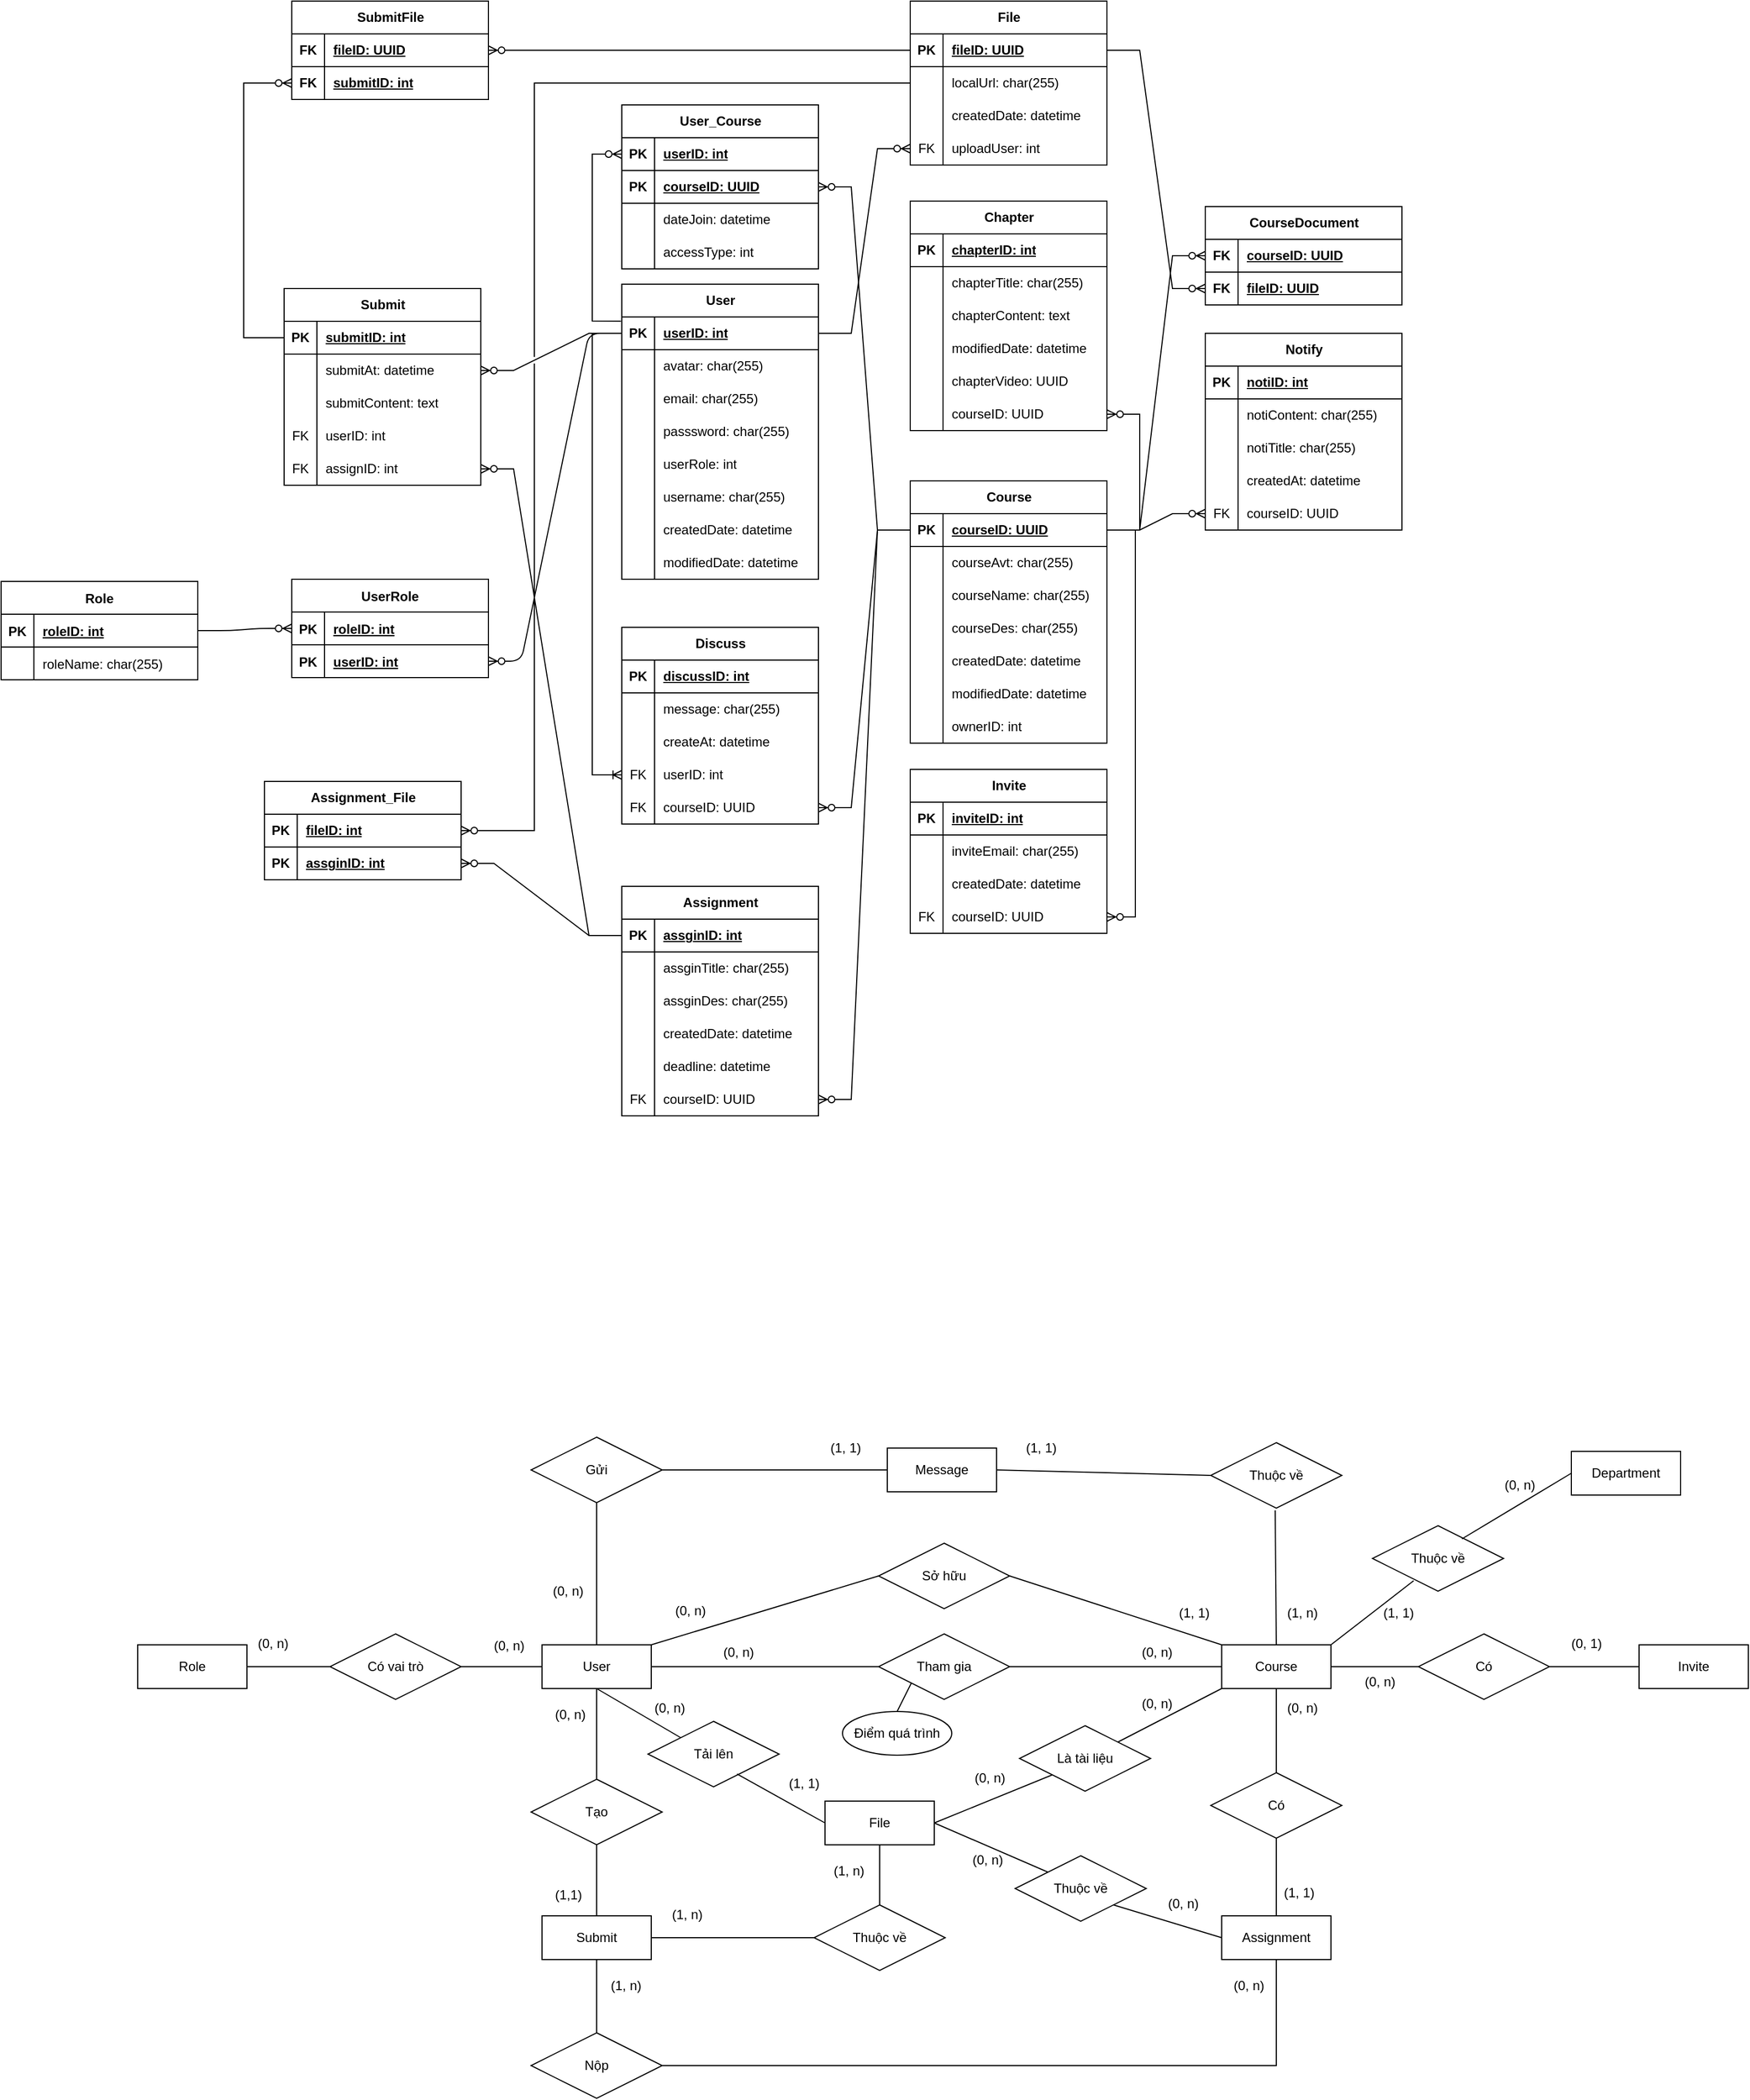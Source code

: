 <mxfile>
    <diagram name="Trang-1" id="P0HM648cWKkVSB_GrigR">
        <mxGraphModel dx="2153" dy="1433" grid="0" gridSize="10" guides="1" tooltips="1" connect="1" arrows="1" fold="1" page="0" pageScale="1" pageWidth="827" pageHeight="1169" math="0" shadow="0">
            <root>
                <mxCell id="0"/>
                <mxCell id="1" parent="0"/>
                <mxCell id="dNjZ-XrZPmOsf_DsxjM3-1" value="User" style="shape=table;startSize=30;container=1;collapsible=1;childLayout=tableLayout;fixedRows=1;rowLines=0;fontStyle=1;align=center;resizeLast=1;html=1;" parent="1" vertex="1">
                    <mxGeometry x="150" y="40" width="180" height="270" as="geometry"/>
                </mxCell>
                <mxCell id="dNjZ-XrZPmOsf_DsxjM3-2" value="" style="shape=tableRow;horizontal=0;startSize=0;swimlaneHead=0;swimlaneBody=0;fillColor=none;collapsible=0;dropTarget=0;points=[[0,0.5],[1,0.5]];portConstraint=eastwest;top=0;left=0;right=0;bottom=1;" parent="dNjZ-XrZPmOsf_DsxjM3-1" vertex="1">
                    <mxGeometry y="30" width="180" height="30" as="geometry"/>
                </mxCell>
                <mxCell id="dNjZ-XrZPmOsf_DsxjM3-3" value="PK" style="shape=partialRectangle;connectable=0;fillColor=none;top=0;left=0;bottom=0;right=0;fontStyle=1;overflow=hidden;whiteSpace=wrap;html=1;" parent="dNjZ-XrZPmOsf_DsxjM3-2" vertex="1">
                    <mxGeometry width="30" height="30" as="geometry">
                        <mxRectangle width="30" height="30" as="alternateBounds"/>
                    </mxGeometry>
                </mxCell>
                <mxCell id="dNjZ-XrZPmOsf_DsxjM3-4" value="userID: int" style="shape=partialRectangle;connectable=0;fillColor=none;top=0;left=0;bottom=0;right=0;align=left;spacingLeft=6;fontStyle=5;overflow=hidden;whiteSpace=wrap;html=1;" parent="dNjZ-XrZPmOsf_DsxjM3-2" vertex="1">
                    <mxGeometry x="30" width="150" height="30" as="geometry">
                        <mxRectangle width="150" height="30" as="alternateBounds"/>
                    </mxGeometry>
                </mxCell>
                <mxCell id="dNjZ-XrZPmOsf_DsxjM3-5" value="" style="shape=tableRow;horizontal=0;startSize=0;swimlaneHead=0;swimlaneBody=0;fillColor=none;collapsible=0;dropTarget=0;points=[[0,0.5],[1,0.5]];portConstraint=eastwest;top=0;left=0;right=0;bottom=0;" parent="dNjZ-XrZPmOsf_DsxjM3-1" vertex="1">
                    <mxGeometry y="60" width="180" height="30" as="geometry"/>
                </mxCell>
                <mxCell id="dNjZ-XrZPmOsf_DsxjM3-6" value="" style="shape=partialRectangle;connectable=0;fillColor=none;top=0;left=0;bottom=0;right=0;editable=1;overflow=hidden;whiteSpace=wrap;html=1;" parent="dNjZ-XrZPmOsf_DsxjM3-5" vertex="1">
                    <mxGeometry width="30" height="30" as="geometry">
                        <mxRectangle width="30" height="30" as="alternateBounds"/>
                    </mxGeometry>
                </mxCell>
                <mxCell id="dNjZ-XrZPmOsf_DsxjM3-7" value="avatar: char(255)" style="shape=partialRectangle;connectable=0;fillColor=none;top=0;left=0;bottom=0;right=0;align=left;spacingLeft=6;overflow=hidden;whiteSpace=wrap;html=1;" parent="dNjZ-XrZPmOsf_DsxjM3-5" vertex="1">
                    <mxGeometry x="30" width="150" height="30" as="geometry">
                        <mxRectangle width="150" height="30" as="alternateBounds"/>
                    </mxGeometry>
                </mxCell>
                <mxCell id="dNjZ-XrZPmOsf_DsxjM3-8" value="" style="shape=tableRow;horizontal=0;startSize=0;swimlaneHead=0;swimlaneBody=0;fillColor=none;collapsible=0;dropTarget=0;points=[[0,0.5],[1,0.5]];portConstraint=eastwest;top=0;left=0;right=0;bottom=0;" parent="dNjZ-XrZPmOsf_DsxjM3-1" vertex="1">
                    <mxGeometry y="90" width="180" height="30" as="geometry"/>
                </mxCell>
                <mxCell id="dNjZ-XrZPmOsf_DsxjM3-9" value="" style="shape=partialRectangle;connectable=0;fillColor=none;top=0;left=0;bottom=0;right=0;editable=1;overflow=hidden;whiteSpace=wrap;html=1;" parent="dNjZ-XrZPmOsf_DsxjM3-8" vertex="1">
                    <mxGeometry width="30" height="30" as="geometry">
                        <mxRectangle width="30" height="30" as="alternateBounds"/>
                    </mxGeometry>
                </mxCell>
                <mxCell id="dNjZ-XrZPmOsf_DsxjM3-10" value="email: char(255)" style="shape=partialRectangle;connectable=0;fillColor=none;top=0;left=0;bottom=0;right=0;align=left;spacingLeft=6;overflow=hidden;whiteSpace=wrap;html=1;" parent="dNjZ-XrZPmOsf_DsxjM3-8" vertex="1">
                    <mxGeometry x="30" width="150" height="30" as="geometry">
                        <mxRectangle width="150" height="30" as="alternateBounds"/>
                    </mxGeometry>
                </mxCell>
                <mxCell id="dNjZ-XrZPmOsf_DsxjM3-11" value="" style="shape=tableRow;horizontal=0;startSize=0;swimlaneHead=0;swimlaneBody=0;fillColor=none;collapsible=0;dropTarget=0;points=[[0,0.5],[1,0.5]];portConstraint=eastwest;top=0;left=0;right=0;bottom=0;" parent="dNjZ-XrZPmOsf_DsxjM3-1" vertex="1">
                    <mxGeometry y="120" width="180" height="30" as="geometry"/>
                </mxCell>
                <mxCell id="dNjZ-XrZPmOsf_DsxjM3-12" value="" style="shape=partialRectangle;connectable=0;fillColor=none;top=0;left=0;bottom=0;right=0;editable=1;overflow=hidden;whiteSpace=wrap;html=1;" parent="dNjZ-XrZPmOsf_DsxjM3-11" vertex="1">
                    <mxGeometry width="30" height="30" as="geometry">
                        <mxRectangle width="30" height="30" as="alternateBounds"/>
                    </mxGeometry>
                </mxCell>
                <mxCell id="dNjZ-XrZPmOsf_DsxjM3-13" value="passsword: char(255)" style="shape=partialRectangle;connectable=0;fillColor=none;top=0;left=0;bottom=0;right=0;align=left;spacingLeft=6;overflow=hidden;whiteSpace=wrap;html=1;" parent="dNjZ-XrZPmOsf_DsxjM3-11" vertex="1">
                    <mxGeometry x="30" width="150" height="30" as="geometry">
                        <mxRectangle width="150" height="30" as="alternateBounds"/>
                    </mxGeometry>
                </mxCell>
                <mxCell id="dNjZ-XrZPmOsf_DsxjM3-14" value="" style="shape=tableRow;horizontal=0;startSize=0;swimlaneHead=0;swimlaneBody=0;fillColor=none;collapsible=0;dropTarget=0;points=[[0,0.5],[1,0.5]];portConstraint=eastwest;top=0;left=0;right=0;bottom=0;" parent="dNjZ-XrZPmOsf_DsxjM3-1" vertex="1">
                    <mxGeometry y="150" width="180" height="30" as="geometry"/>
                </mxCell>
                <mxCell id="dNjZ-XrZPmOsf_DsxjM3-15" value="" style="shape=partialRectangle;connectable=0;fillColor=none;top=0;left=0;bottom=0;right=0;editable=1;overflow=hidden;whiteSpace=wrap;html=1;" parent="dNjZ-XrZPmOsf_DsxjM3-14" vertex="1">
                    <mxGeometry width="30" height="30" as="geometry">
                        <mxRectangle width="30" height="30" as="alternateBounds"/>
                    </mxGeometry>
                </mxCell>
                <mxCell id="dNjZ-XrZPmOsf_DsxjM3-16" value="userRole: int" style="shape=partialRectangle;connectable=0;fillColor=none;top=0;left=0;bottom=0;right=0;align=left;spacingLeft=6;overflow=hidden;whiteSpace=wrap;html=1;" parent="dNjZ-XrZPmOsf_DsxjM3-14" vertex="1">
                    <mxGeometry x="30" width="150" height="30" as="geometry">
                        <mxRectangle width="150" height="30" as="alternateBounds"/>
                    </mxGeometry>
                </mxCell>
                <mxCell id="dNjZ-XrZPmOsf_DsxjM3-17" value="" style="shape=tableRow;horizontal=0;startSize=0;swimlaneHead=0;swimlaneBody=0;fillColor=none;collapsible=0;dropTarget=0;points=[[0,0.5],[1,0.5]];portConstraint=eastwest;top=0;left=0;right=0;bottom=0;" parent="dNjZ-XrZPmOsf_DsxjM3-1" vertex="1">
                    <mxGeometry y="180" width="180" height="30" as="geometry"/>
                </mxCell>
                <mxCell id="dNjZ-XrZPmOsf_DsxjM3-18" value="" style="shape=partialRectangle;connectable=0;fillColor=none;top=0;left=0;bottom=0;right=0;editable=1;overflow=hidden;whiteSpace=wrap;html=1;" parent="dNjZ-XrZPmOsf_DsxjM3-17" vertex="1">
                    <mxGeometry width="30" height="30" as="geometry">
                        <mxRectangle width="30" height="30" as="alternateBounds"/>
                    </mxGeometry>
                </mxCell>
                <mxCell id="dNjZ-XrZPmOsf_DsxjM3-19" value="username: char(255)" style="shape=partialRectangle;connectable=0;fillColor=none;top=0;left=0;bottom=0;right=0;align=left;spacingLeft=6;overflow=hidden;whiteSpace=wrap;html=1;" parent="dNjZ-XrZPmOsf_DsxjM3-17" vertex="1">
                    <mxGeometry x="30" width="150" height="30" as="geometry">
                        <mxRectangle width="150" height="30" as="alternateBounds"/>
                    </mxGeometry>
                </mxCell>
                <mxCell id="dNjZ-XrZPmOsf_DsxjM3-20" value="" style="shape=tableRow;horizontal=0;startSize=0;swimlaneHead=0;swimlaneBody=0;fillColor=none;collapsible=0;dropTarget=0;points=[[0,0.5],[1,0.5]];portConstraint=eastwest;top=0;left=0;right=0;bottom=0;" parent="dNjZ-XrZPmOsf_DsxjM3-1" vertex="1">
                    <mxGeometry y="210" width="180" height="30" as="geometry"/>
                </mxCell>
                <mxCell id="dNjZ-XrZPmOsf_DsxjM3-21" value="" style="shape=partialRectangle;connectable=0;fillColor=none;top=0;left=0;bottom=0;right=0;editable=1;overflow=hidden;whiteSpace=wrap;html=1;" parent="dNjZ-XrZPmOsf_DsxjM3-20" vertex="1">
                    <mxGeometry width="30" height="30" as="geometry">
                        <mxRectangle width="30" height="30" as="alternateBounds"/>
                    </mxGeometry>
                </mxCell>
                <mxCell id="dNjZ-XrZPmOsf_DsxjM3-22" value="createdDate: datetime" style="shape=partialRectangle;connectable=0;fillColor=none;top=0;left=0;bottom=0;right=0;align=left;spacingLeft=6;overflow=hidden;whiteSpace=wrap;html=1;" parent="dNjZ-XrZPmOsf_DsxjM3-20" vertex="1">
                    <mxGeometry x="30" width="150" height="30" as="geometry">
                        <mxRectangle width="150" height="30" as="alternateBounds"/>
                    </mxGeometry>
                </mxCell>
                <mxCell id="dNjZ-XrZPmOsf_DsxjM3-23" value="" style="shape=tableRow;horizontal=0;startSize=0;swimlaneHead=0;swimlaneBody=0;fillColor=none;collapsible=0;dropTarget=0;points=[[0,0.5],[1,0.5]];portConstraint=eastwest;top=0;left=0;right=0;bottom=0;" parent="dNjZ-XrZPmOsf_DsxjM3-1" vertex="1">
                    <mxGeometry y="240" width="180" height="30" as="geometry"/>
                </mxCell>
                <mxCell id="dNjZ-XrZPmOsf_DsxjM3-24" value="" style="shape=partialRectangle;connectable=0;fillColor=none;top=0;left=0;bottom=0;right=0;editable=1;overflow=hidden;whiteSpace=wrap;html=1;" parent="dNjZ-XrZPmOsf_DsxjM3-23" vertex="1">
                    <mxGeometry width="30" height="30" as="geometry">
                        <mxRectangle width="30" height="30" as="alternateBounds"/>
                    </mxGeometry>
                </mxCell>
                <mxCell id="dNjZ-XrZPmOsf_DsxjM3-25" value="modifiedDate: datetime" style="shape=partialRectangle;connectable=0;fillColor=none;top=0;left=0;bottom=0;right=0;align=left;spacingLeft=6;overflow=hidden;whiteSpace=wrap;html=1;" parent="dNjZ-XrZPmOsf_DsxjM3-23" vertex="1">
                    <mxGeometry x="30" width="150" height="30" as="geometry">
                        <mxRectangle width="150" height="30" as="alternateBounds"/>
                    </mxGeometry>
                </mxCell>
                <mxCell id="dNjZ-XrZPmOsf_DsxjM3-26" value="User_Course" style="shape=table;startSize=30;container=1;collapsible=1;childLayout=tableLayout;fixedRows=1;rowLines=0;fontStyle=1;align=center;resizeLast=1;html=1;" parent="1" vertex="1">
                    <mxGeometry x="150" y="-124" width="180" height="150" as="geometry"/>
                </mxCell>
                <mxCell id="dNjZ-XrZPmOsf_DsxjM3-27" value="" style="shape=tableRow;horizontal=0;startSize=0;swimlaneHead=0;swimlaneBody=0;fillColor=none;collapsible=0;dropTarget=0;points=[[0,0.5],[1,0.5]];portConstraint=eastwest;top=0;left=0;right=0;bottom=1;" parent="dNjZ-XrZPmOsf_DsxjM3-26" vertex="1">
                    <mxGeometry y="30" width="180" height="30" as="geometry"/>
                </mxCell>
                <mxCell id="dNjZ-XrZPmOsf_DsxjM3-28" value="PK" style="shape=partialRectangle;connectable=0;fillColor=none;top=0;left=0;bottom=0;right=0;fontStyle=1;overflow=hidden;whiteSpace=wrap;html=1;" parent="dNjZ-XrZPmOsf_DsxjM3-27" vertex="1">
                    <mxGeometry width="30" height="30" as="geometry">
                        <mxRectangle width="30" height="30" as="alternateBounds"/>
                    </mxGeometry>
                </mxCell>
                <mxCell id="dNjZ-XrZPmOsf_DsxjM3-29" value="userID: int" style="shape=partialRectangle;connectable=0;fillColor=none;top=0;left=0;bottom=0;right=0;align=left;spacingLeft=6;fontStyle=5;overflow=hidden;whiteSpace=wrap;html=1;" parent="dNjZ-XrZPmOsf_DsxjM3-27" vertex="1">
                    <mxGeometry x="30" width="150" height="30" as="geometry">
                        <mxRectangle width="150" height="30" as="alternateBounds"/>
                    </mxGeometry>
                </mxCell>
                <mxCell id="dNjZ-XrZPmOsf_DsxjM3-51" value="" style="shape=tableRow;horizontal=0;startSize=0;swimlaneHead=0;swimlaneBody=0;fillColor=none;collapsible=0;dropTarget=0;points=[[0,0.5],[1,0.5]];portConstraint=eastwest;top=0;left=0;right=0;bottom=1;" parent="dNjZ-XrZPmOsf_DsxjM3-26" vertex="1">
                    <mxGeometry y="60" width="180" height="30" as="geometry"/>
                </mxCell>
                <mxCell id="dNjZ-XrZPmOsf_DsxjM3-52" value="PK" style="shape=partialRectangle;connectable=0;fillColor=none;top=0;left=0;bottom=0;right=0;fontStyle=1;overflow=hidden;whiteSpace=wrap;html=1;" parent="dNjZ-XrZPmOsf_DsxjM3-51" vertex="1">
                    <mxGeometry width="30" height="30" as="geometry">
                        <mxRectangle width="30" height="30" as="alternateBounds"/>
                    </mxGeometry>
                </mxCell>
                <mxCell id="dNjZ-XrZPmOsf_DsxjM3-53" value="courseID: UUID" style="shape=partialRectangle;connectable=0;fillColor=none;top=0;left=0;bottom=0;right=0;align=left;spacingLeft=6;fontStyle=5;overflow=hidden;whiteSpace=wrap;html=1;" parent="dNjZ-XrZPmOsf_DsxjM3-51" vertex="1">
                    <mxGeometry x="30" width="150" height="30" as="geometry">
                        <mxRectangle width="150" height="30" as="alternateBounds"/>
                    </mxGeometry>
                </mxCell>
                <mxCell id="dNjZ-XrZPmOsf_DsxjM3-33" value="" style="shape=tableRow;horizontal=0;startSize=0;swimlaneHead=0;swimlaneBody=0;fillColor=none;collapsible=0;dropTarget=0;points=[[0,0.5],[1,0.5]];portConstraint=eastwest;top=0;left=0;right=0;bottom=0;" parent="dNjZ-XrZPmOsf_DsxjM3-26" vertex="1">
                    <mxGeometry y="90" width="180" height="30" as="geometry"/>
                </mxCell>
                <mxCell id="dNjZ-XrZPmOsf_DsxjM3-34" value="" style="shape=partialRectangle;connectable=0;fillColor=none;top=0;left=0;bottom=0;right=0;editable=1;overflow=hidden;whiteSpace=wrap;html=1;" parent="dNjZ-XrZPmOsf_DsxjM3-33" vertex="1">
                    <mxGeometry width="30" height="30" as="geometry">
                        <mxRectangle width="30" height="30" as="alternateBounds"/>
                    </mxGeometry>
                </mxCell>
                <mxCell id="dNjZ-XrZPmOsf_DsxjM3-35" value="dateJoin: datetime" style="shape=partialRectangle;connectable=0;fillColor=none;top=0;left=0;bottom=0;right=0;align=left;spacingLeft=6;overflow=hidden;whiteSpace=wrap;html=1;" parent="dNjZ-XrZPmOsf_DsxjM3-33" vertex="1">
                    <mxGeometry x="30" width="150" height="30" as="geometry">
                        <mxRectangle width="150" height="30" as="alternateBounds"/>
                    </mxGeometry>
                </mxCell>
                <mxCell id="dNjZ-XrZPmOsf_DsxjM3-39" value="" style="shape=tableRow;horizontal=0;startSize=0;swimlaneHead=0;swimlaneBody=0;fillColor=none;collapsible=0;dropTarget=0;points=[[0,0.5],[1,0.5]];portConstraint=eastwest;top=0;left=0;right=0;bottom=0;" parent="dNjZ-XrZPmOsf_DsxjM3-26" vertex="1">
                    <mxGeometry y="120" width="180" height="30" as="geometry"/>
                </mxCell>
                <mxCell id="dNjZ-XrZPmOsf_DsxjM3-40" value="" style="shape=partialRectangle;connectable=0;fillColor=none;top=0;left=0;bottom=0;right=0;editable=1;overflow=hidden;whiteSpace=wrap;html=1;" parent="dNjZ-XrZPmOsf_DsxjM3-39" vertex="1">
                    <mxGeometry width="30" height="30" as="geometry">
                        <mxRectangle width="30" height="30" as="alternateBounds"/>
                    </mxGeometry>
                </mxCell>
                <mxCell id="dNjZ-XrZPmOsf_DsxjM3-41" value="accessType: int" style="shape=partialRectangle;connectable=0;fillColor=none;top=0;left=0;bottom=0;right=0;align=left;spacingLeft=6;overflow=hidden;whiteSpace=wrap;html=1;" parent="dNjZ-XrZPmOsf_DsxjM3-39" vertex="1">
                    <mxGeometry x="30" width="150" height="30" as="geometry">
                        <mxRectangle width="150" height="30" as="alternateBounds"/>
                    </mxGeometry>
                </mxCell>
                <mxCell id="dNjZ-XrZPmOsf_DsxjM3-54" value="Course" style="shape=table;startSize=30;container=1;collapsible=1;childLayout=tableLayout;fixedRows=1;rowLines=0;fontStyle=1;align=center;resizeLast=1;html=1;" parent="1" vertex="1">
                    <mxGeometry x="414" y="220" width="180" height="240" as="geometry"/>
                </mxCell>
                <mxCell id="dNjZ-XrZPmOsf_DsxjM3-58" value="" style="shape=tableRow;horizontal=0;startSize=0;swimlaneHead=0;swimlaneBody=0;fillColor=none;collapsible=0;dropTarget=0;points=[[0,0.5],[1,0.5]];portConstraint=eastwest;top=0;left=0;right=0;bottom=1;" parent="dNjZ-XrZPmOsf_DsxjM3-54" vertex="1">
                    <mxGeometry y="30" width="180" height="30" as="geometry"/>
                </mxCell>
                <mxCell id="dNjZ-XrZPmOsf_DsxjM3-59" value="PK" style="shape=partialRectangle;connectable=0;fillColor=none;top=0;left=0;bottom=0;right=0;fontStyle=1;overflow=hidden;whiteSpace=wrap;html=1;" parent="dNjZ-XrZPmOsf_DsxjM3-58" vertex="1">
                    <mxGeometry width="30" height="30" as="geometry">
                        <mxRectangle width="30" height="30" as="alternateBounds"/>
                    </mxGeometry>
                </mxCell>
                <mxCell id="dNjZ-XrZPmOsf_DsxjM3-60" value="courseID: UUID" style="shape=partialRectangle;connectable=0;fillColor=none;top=0;left=0;bottom=0;right=0;align=left;spacingLeft=6;fontStyle=5;overflow=hidden;whiteSpace=wrap;html=1;" parent="dNjZ-XrZPmOsf_DsxjM3-58" vertex="1">
                    <mxGeometry x="30" width="150" height="30" as="geometry">
                        <mxRectangle width="150" height="30" as="alternateBounds"/>
                    </mxGeometry>
                </mxCell>
                <mxCell id="dNjZ-XrZPmOsf_DsxjM3-61" value="" style="shape=tableRow;horizontal=0;startSize=0;swimlaneHead=0;swimlaneBody=0;fillColor=none;collapsible=0;dropTarget=0;points=[[0,0.5],[1,0.5]];portConstraint=eastwest;top=0;left=0;right=0;bottom=0;" parent="dNjZ-XrZPmOsf_DsxjM3-54" vertex="1">
                    <mxGeometry y="60" width="180" height="30" as="geometry"/>
                </mxCell>
                <mxCell id="dNjZ-XrZPmOsf_DsxjM3-62" value="" style="shape=partialRectangle;connectable=0;fillColor=none;top=0;left=0;bottom=0;right=0;editable=1;overflow=hidden;whiteSpace=wrap;html=1;" parent="dNjZ-XrZPmOsf_DsxjM3-61" vertex="1">
                    <mxGeometry width="30" height="30" as="geometry">
                        <mxRectangle width="30" height="30" as="alternateBounds"/>
                    </mxGeometry>
                </mxCell>
                <mxCell id="dNjZ-XrZPmOsf_DsxjM3-63" value="courseAvt: char(255)" style="shape=partialRectangle;connectable=0;fillColor=none;top=0;left=0;bottom=0;right=0;align=left;spacingLeft=6;overflow=hidden;whiteSpace=wrap;html=1;" parent="dNjZ-XrZPmOsf_DsxjM3-61" vertex="1">
                    <mxGeometry x="30" width="150" height="30" as="geometry">
                        <mxRectangle width="150" height="30" as="alternateBounds"/>
                    </mxGeometry>
                </mxCell>
                <mxCell id="dNjZ-XrZPmOsf_DsxjM3-64" value="" style="shape=tableRow;horizontal=0;startSize=0;swimlaneHead=0;swimlaneBody=0;fillColor=none;collapsible=0;dropTarget=0;points=[[0,0.5],[1,0.5]];portConstraint=eastwest;top=0;left=0;right=0;bottom=0;" parent="dNjZ-XrZPmOsf_DsxjM3-54" vertex="1">
                    <mxGeometry y="90" width="180" height="30" as="geometry"/>
                </mxCell>
                <mxCell id="dNjZ-XrZPmOsf_DsxjM3-65" value="" style="shape=partialRectangle;connectable=0;fillColor=none;top=0;left=0;bottom=0;right=0;editable=1;overflow=hidden;whiteSpace=wrap;html=1;" parent="dNjZ-XrZPmOsf_DsxjM3-64" vertex="1">
                    <mxGeometry width="30" height="30" as="geometry">
                        <mxRectangle width="30" height="30" as="alternateBounds"/>
                    </mxGeometry>
                </mxCell>
                <mxCell id="dNjZ-XrZPmOsf_DsxjM3-66" value="courseName: char(255)" style="shape=partialRectangle;connectable=0;fillColor=none;top=0;left=0;bottom=0;right=0;align=left;spacingLeft=6;overflow=hidden;whiteSpace=wrap;html=1;" parent="dNjZ-XrZPmOsf_DsxjM3-64" vertex="1">
                    <mxGeometry x="30" width="150" height="30" as="geometry">
                        <mxRectangle width="150" height="30" as="alternateBounds"/>
                    </mxGeometry>
                </mxCell>
                <mxCell id="dNjZ-XrZPmOsf_DsxjM3-67" value="" style="shape=tableRow;horizontal=0;startSize=0;swimlaneHead=0;swimlaneBody=0;fillColor=none;collapsible=0;dropTarget=0;points=[[0,0.5],[1,0.5]];portConstraint=eastwest;top=0;left=0;right=0;bottom=0;" parent="dNjZ-XrZPmOsf_DsxjM3-54" vertex="1">
                    <mxGeometry y="120" width="180" height="30" as="geometry"/>
                </mxCell>
                <mxCell id="dNjZ-XrZPmOsf_DsxjM3-68" value="" style="shape=partialRectangle;connectable=0;fillColor=none;top=0;left=0;bottom=0;right=0;editable=1;overflow=hidden;whiteSpace=wrap;html=1;" parent="dNjZ-XrZPmOsf_DsxjM3-67" vertex="1">
                    <mxGeometry width="30" height="30" as="geometry">
                        <mxRectangle width="30" height="30" as="alternateBounds"/>
                    </mxGeometry>
                </mxCell>
                <mxCell id="dNjZ-XrZPmOsf_DsxjM3-69" value="courseDes: char(255)" style="shape=partialRectangle;connectable=0;fillColor=none;top=0;left=0;bottom=0;right=0;align=left;spacingLeft=6;overflow=hidden;whiteSpace=wrap;html=1;" parent="dNjZ-XrZPmOsf_DsxjM3-67" vertex="1">
                    <mxGeometry x="30" width="150" height="30" as="geometry">
                        <mxRectangle width="150" height="30" as="alternateBounds"/>
                    </mxGeometry>
                </mxCell>
                <mxCell id="dNjZ-XrZPmOsf_DsxjM3-70" value="" style="shape=tableRow;horizontal=0;startSize=0;swimlaneHead=0;swimlaneBody=0;fillColor=none;collapsible=0;dropTarget=0;points=[[0,0.5],[1,0.5]];portConstraint=eastwest;top=0;left=0;right=0;bottom=0;" parent="dNjZ-XrZPmOsf_DsxjM3-54" vertex="1">
                    <mxGeometry y="150" width="180" height="30" as="geometry"/>
                </mxCell>
                <mxCell id="dNjZ-XrZPmOsf_DsxjM3-71" value="" style="shape=partialRectangle;connectable=0;fillColor=none;top=0;left=0;bottom=0;right=0;editable=1;overflow=hidden;whiteSpace=wrap;html=1;" parent="dNjZ-XrZPmOsf_DsxjM3-70" vertex="1">
                    <mxGeometry width="30" height="30" as="geometry">
                        <mxRectangle width="30" height="30" as="alternateBounds"/>
                    </mxGeometry>
                </mxCell>
                <mxCell id="dNjZ-XrZPmOsf_DsxjM3-72" value="createdDate: datetime" style="shape=partialRectangle;connectable=0;fillColor=none;top=0;left=0;bottom=0;right=0;align=left;spacingLeft=6;overflow=hidden;whiteSpace=wrap;html=1;" parent="dNjZ-XrZPmOsf_DsxjM3-70" vertex="1">
                    <mxGeometry x="30" width="150" height="30" as="geometry">
                        <mxRectangle width="150" height="30" as="alternateBounds"/>
                    </mxGeometry>
                </mxCell>
                <mxCell id="dNjZ-XrZPmOsf_DsxjM3-73" value="" style="shape=tableRow;horizontal=0;startSize=0;swimlaneHead=0;swimlaneBody=0;fillColor=none;collapsible=0;dropTarget=0;points=[[0,0.5],[1,0.5]];portConstraint=eastwest;top=0;left=0;right=0;bottom=0;" parent="dNjZ-XrZPmOsf_DsxjM3-54" vertex="1">
                    <mxGeometry y="180" width="180" height="30" as="geometry"/>
                </mxCell>
                <mxCell id="dNjZ-XrZPmOsf_DsxjM3-74" value="" style="shape=partialRectangle;connectable=0;fillColor=none;top=0;left=0;bottom=0;right=0;editable=1;overflow=hidden;whiteSpace=wrap;html=1;" parent="dNjZ-XrZPmOsf_DsxjM3-73" vertex="1">
                    <mxGeometry width="30" height="30" as="geometry">
                        <mxRectangle width="30" height="30" as="alternateBounds"/>
                    </mxGeometry>
                </mxCell>
                <mxCell id="dNjZ-XrZPmOsf_DsxjM3-75" value="modifiedDate: datetime" style="shape=partialRectangle;connectable=0;fillColor=none;top=0;left=0;bottom=0;right=0;align=left;spacingLeft=6;overflow=hidden;whiteSpace=wrap;html=1;" parent="dNjZ-XrZPmOsf_DsxjM3-73" vertex="1">
                    <mxGeometry x="30" width="150" height="30" as="geometry">
                        <mxRectangle width="150" height="30" as="alternateBounds"/>
                    </mxGeometry>
                </mxCell>
                <mxCell id="dNjZ-XrZPmOsf_DsxjM3-76" value="" style="shape=tableRow;horizontal=0;startSize=0;swimlaneHead=0;swimlaneBody=0;fillColor=none;collapsible=0;dropTarget=0;points=[[0,0.5],[1,0.5]];portConstraint=eastwest;top=0;left=0;right=0;bottom=0;" parent="dNjZ-XrZPmOsf_DsxjM3-54" vertex="1">
                    <mxGeometry y="210" width="180" height="30" as="geometry"/>
                </mxCell>
                <mxCell id="dNjZ-XrZPmOsf_DsxjM3-77" value="" style="shape=partialRectangle;connectable=0;fillColor=none;top=0;left=0;bottom=0;right=0;editable=1;overflow=hidden;whiteSpace=wrap;html=1;" parent="dNjZ-XrZPmOsf_DsxjM3-76" vertex="1">
                    <mxGeometry width="30" height="30" as="geometry">
                        <mxRectangle width="30" height="30" as="alternateBounds"/>
                    </mxGeometry>
                </mxCell>
                <mxCell id="dNjZ-XrZPmOsf_DsxjM3-78" value="ownerID: int" style="shape=partialRectangle;connectable=0;fillColor=none;top=0;left=0;bottom=0;right=0;align=left;spacingLeft=6;overflow=hidden;whiteSpace=wrap;html=1;" parent="dNjZ-XrZPmOsf_DsxjM3-76" vertex="1">
                    <mxGeometry x="30" width="150" height="30" as="geometry">
                        <mxRectangle width="150" height="30" as="alternateBounds"/>
                    </mxGeometry>
                </mxCell>
                <mxCell id="dNjZ-XrZPmOsf_DsxjM3-82" value="" style="edgeStyle=orthogonalEdgeStyle;fontSize=12;html=1;endArrow=ERzeroToMany;endFill=1;rounded=0;exitX=-0.004;exitY=0.128;exitDx=0;exitDy=0;entryX=0;entryY=0.5;entryDx=0;entryDy=0;exitPerimeter=0;" parent="1" source="dNjZ-XrZPmOsf_DsxjM3-2" target="dNjZ-XrZPmOsf_DsxjM3-27" edge="1">
                    <mxGeometry width="100" height="100" relative="1" as="geometry">
                        <mxPoint x="430" y="340" as="sourcePoint"/>
                        <mxPoint x="530" y="240" as="targetPoint"/>
                        <Array as="points">
                            <mxPoint x="123" y="74"/>
                            <mxPoint x="123" y="-79"/>
                        </Array>
                    </mxGeometry>
                </mxCell>
                <mxCell id="dNjZ-XrZPmOsf_DsxjM3-85" value="Invite" style="shape=table;startSize=30;container=1;collapsible=1;childLayout=tableLayout;fixedRows=1;rowLines=0;fontStyle=1;align=center;resizeLast=1;html=1;" parent="1" vertex="1">
                    <mxGeometry x="414" y="484" width="180" height="150" as="geometry"/>
                </mxCell>
                <mxCell id="dNjZ-XrZPmOsf_DsxjM3-86" value="" style="shape=tableRow;horizontal=0;startSize=0;swimlaneHead=0;swimlaneBody=0;fillColor=none;collapsible=0;dropTarget=0;points=[[0,0.5],[1,0.5]];portConstraint=eastwest;top=0;left=0;right=0;bottom=1;" parent="dNjZ-XrZPmOsf_DsxjM3-85" vertex="1">
                    <mxGeometry y="30" width="180" height="30" as="geometry"/>
                </mxCell>
                <mxCell id="dNjZ-XrZPmOsf_DsxjM3-87" value="PK" style="shape=partialRectangle;connectable=0;fillColor=none;top=0;left=0;bottom=0;right=0;fontStyle=1;overflow=hidden;whiteSpace=wrap;html=1;" parent="dNjZ-XrZPmOsf_DsxjM3-86" vertex="1">
                    <mxGeometry width="30" height="30" as="geometry">
                        <mxRectangle width="30" height="30" as="alternateBounds"/>
                    </mxGeometry>
                </mxCell>
                <mxCell id="dNjZ-XrZPmOsf_DsxjM3-88" value="inviteID: int" style="shape=partialRectangle;connectable=0;fillColor=none;top=0;left=0;bottom=0;right=0;align=left;spacingLeft=6;fontStyle=5;overflow=hidden;whiteSpace=wrap;html=1;" parent="dNjZ-XrZPmOsf_DsxjM3-86" vertex="1">
                    <mxGeometry x="30" width="150" height="30" as="geometry">
                        <mxRectangle width="150" height="30" as="alternateBounds"/>
                    </mxGeometry>
                </mxCell>
                <mxCell id="dNjZ-XrZPmOsf_DsxjM3-89" value="" style="shape=tableRow;horizontal=0;startSize=0;swimlaneHead=0;swimlaneBody=0;fillColor=none;collapsible=0;dropTarget=0;points=[[0,0.5],[1,0.5]];portConstraint=eastwest;top=0;left=0;right=0;bottom=0;" parent="dNjZ-XrZPmOsf_DsxjM3-85" vertex="1">
                    <mxGeometry y="60" width="180" height="30" as="geometry"/>
                </mxCell>
                <mxCell id="dNjZ-XrZPmOsf_DsxjM3-90" value="" style="shape=partialRectangle;connectable=0;fillColor=none;top=0;left=0;bottom=0;right=0;editable=1;overflow=hidden;whiteSpace=wrap;html=1;" parent="dNjZ-XrZPmOsf_DsxjM3-89" vertex="1">
                    <mxGeometry width="30" height="30" as="geometry">
                        <mxRectangle width="30" height="30" as="alternateBounds"/>
                    </mxGeometry>
                </mxCell>
                <mxCell id="dNjZ-XrZPmOsf_DsxjM3-91" value="inviteEmail: char(255)" style="shape=partialRectangle;connectable=0;fillColor=none;top=0;left=0;bottom=0;right=0;align=left;spacingLeft=6;overflow=hidden;whiteSpace=wrap;html=1;" parent="dNjZ-XrZPmOsf_DsxjM3-89" vertex="1">
                    <mxGeometry x="30" width="150" height="30" as="geometry">
                        <mxRectangle width="150" height="30" as="alternateBounds"/>
                    </mxGeometry>
                </mxCell>
                <mxCell id="dNjZ-XrZPmOsf_DsxjM3-98" value="" style="shape=tableRow;horizontal=0;startSize=0;swimlaneHead=0;swimlaneBody=0;fillColor=none;collapsible=0;dropTarget=0;points=[[0,0.5],[1,0.5]];portConstraint=eastwest;top=0;left=0;right=0;bottom=0;" parent="dNjZ-XrZPmOsf_DsxjM3-85" vertex="1">
                    <mxGeometry y="90" width="180" height="30" as="geometry"/>
                </mxCell>
                <mxCell id="dNjZ-XrZPmOsf_DsxjM3-99" value="" style="shape=partialRectangle;connectable=0;fillColor=none;top=0;left=0;bottom=0;right=0;editable=1;overflow=hidden;whiteSpace=wrap;html=1;" parent="dNjZ-XrZPmOsf_DsxjM3-98" vertex="1">
                    <mxGeometry width="30" height="30" as="geometry">
                        <mxRectangle width="30" height="30" as="alternateBounds"/>
                    </mxGeometry>
                </mxCell>
                <mxCell id="dNjZ-XrZPmOsf_DsxjM3-100" value="createdDate: datetime" style="shape=partialRectangle;connectable=0;fillColor=none;top=0;left=0;bottom=0;right=0;align=left;spacingLeft=6;overflow=hidden;whiteSpace=wrap;html=1;" parent="dNjZ-XrZPmOsf_DsxjM3-98" vertex="1">
                    <mxGeometry x="30" width="150" height="30" as="geometry">
                        <mxRectangle width="150" height="30" as="alternateBounds"/>
                    </mxGeometry>
                </mxCell>
                <mxCell id="dNjZ-XrZPmOsf_DsxjM3-107" value="" style="shape=tableRow;horizontal=0;startSize=0;swimlaneHead=0;swimlaneBody=0;fillColor=none;collapsible=0;dropTarget=0;points=[[0,0.5],[1,0.5]];portConstraint=eastwest;top=0;left=0;right=0;bottom=0;" parent="dNjZ-XrZPmOsf_DsxjM3-85" vertex="1">
                    <mxGeometry y="120" width="180" height="30" as="geometry"/>
                </mxCell>
                <mxCell id="dNjZ-XrZPmOsf_DsxjM3-108" value="FK" style="shape=partialRectangle;connectable=0;fillColor=none;top=0;left=0;bottom=0;right=0;editable=1;overflow=hidden;whiteSpace=wrap;html=1;" parent="dNjZ-XrZPmOsf_DsxjM3-107" vertex="1">
                    <mxGeometry width="30" height="30" as="geometry">
                        <mxRectangle width="30" height="30" as="alternateBounds"/>
                    </mxGeometry>
                </mxCell>
                <mxCell id="dNjZ-XrZPmOsf_DsxjM3-109" value="courseID: UUID" style="shape=partialRectangle;connectable=0;fillColor=none;top=0;left=0;bottom=0;right=0;align=left;spacingLeft=6;overflow=hidden;whiteSpace=wrap;html=1;" parent="dNjZ-XrZPmOsf_DsxjM3-107" vertex="1">
                    <mxGeometry x="30" width="150" height="30" as="geometry">
                        <mxRectangle width="150" height="30" as="alternateBounds"/>
                    </mxGeometry>
                </mxCell>
                <mxCell id="dNjZ-XrZPmOsf_DsxjM3-110" value="" style="edgeStyle=orthogonalEdgeStyle;fontSize=12;html=1;endArrow=ERzeroToMany;endFill=1;rounded=0;exitX=1;exitY=0.5;exitDx=0;exitDy=0;entryX=1;entryY=0.5;entryDx=0;entryDy=0;" parent="1" source="dNjZ-XrZPmOsf_DsxjM3-58" target="dNjZ-XrZPmOsf_DsxjM3-107" edge="1">
                    <mxGeometry width="100" height="100" relative="1" as="geometry">
                        <mxPoint x="475" y="501" as="sourcePoint"/>
                        <mxPoint x="697" y="465" as="targetPoint"/>
                        <Array as="points">
                            <mxPoint x="620" y="265"/>
                            <mxPoint x="620" y="619"/>
                        </Array>
                    </mxGeometry>
                </mxCell>
                <mxCell id="dNjZ-XrZPmOsf_DsxjM3-111" value="Notify" style="shape=table;startSize=30;container=1;collapsible=1;childLayout=tableLayout;fixedRows=1;rowLines=0;fontStyle=1;align=center;resizeLast=1;html=1;" parent="1" vertex="1">
                    <mxGeometry x="684" y="85" width="180" height="180" as="geometry">
                        <mxRectangle x="684" y="85" width="69" height="30" as="alternateBounds"/>
                    </mxGeometry>
                </mxCell>
                <mxCell id="dNjZ-XrZPmOsf_DsxjM3-112" value="" style="shape=tableRow;horizontal=0;startSize=0;swimlaneHead=0;swimlaneBody=0;fillColor=none;collapsible=0;dropTarget=0;points=[[0,0.5],[1,0.5]];portConstraint=eastwest;top=0;left=0;right=0;bottom=1;" parent="dNjZ-XrZPmOsf_DsxjM3-111" vertex="1">
                    <mxGeometry y="30" width="180" height="30" as="geometry"/>
                </mxCell>
                <mxCell id="dNjZ-XrZPmOsf_DsxjM3-113" value="PK" style="shape=partialRectangle;connectable=0;fillColor=none;top=0;left=0;bottom=0;right=0;fontStyle=1;overflow=hidden;whiteSpace=wrap;html=1;" parent="dNjZ-XrZPmOsf_DsxjM3-112" vertex="1">
                    <mxGeometry width="30" height="30" as="geometry">
                        <mxRectangle width="30" height="30" as="alternateBounds"/>
                    </mxGeometry>
                </mxCell>
                <mxCell id="dNjZ-XrZPmOsf_DsxjM3-114" value="notiID: int" style="shape=partialRectangle;connectable=0;fillColor=none;top=0;left=0;bottom=0;right=0;align=left;spacingLeft=6;fontStyle=5;overflow=hidden;whiteSpace=wrap;html=1;" parent="dNjZ-XrZPmOsf_DsxjM3-112" vertex="1">
                    <mxGeometry x="30" width="150" height="30" as="geometry">
                        <mxRectangle width="150" height="30" as="alternateBounds"/>
                    </mxGeometry>
                </mxCell>
                <mxCell id="dNjZ-XrZPmOsf_DsxjM3-118" value="" style="shape=tableRow;horizontal=0;startSize=0;swimlaneHead=0;swimlaneBody=0;fillColor=none;collapsible=0;dropTarget=0;points=[[0,0.5],[1,0.5]];portConstraint=eastwest;top=0;left=0;right=0;bottom=0;" parent="dNjZ-XrZPmOsf_DsxjM3-111" vertex="1">
                    <mxGeometry y="60" width="180" height="30" as="geometry"/>
                </mxCell>
                <mxCell id="dNjZ-XrZPmOsf_DsxjM3-119" value="" style="shape=partialRectangle;connectable=0;fillColor=none;top=0;left=0;bottom=0;right=0;editable=1;overflow=hidden;whiteSpace=wrap;html=1;" parent="dNjZ-XrZPmOsf_DsxjM3-118" vertex="1">
                    <mxGeometry width="30" height="30" as="geometry">
                        <mxRectangle width="30" height="30" as="alternateBounds"/>
                    </mxGeometry>
                </mxCell>
                <mxCell id="dNjZ-XrZPmOsf_DsxjM3-120" value="notiContent: char(255)" style="shape=partialRectangle;connectable=0;fillColor=none;top=0;left=0;bottom=0;right=0;align=left;spacingLeft=6;overflow=hidden;whiteSpace=wrap;html=1;" parent="dNjZ-XrZPmOsf_DsxjM3-118" vertex="1">
                    <mxGeometry x="30" width="150" height="30" as="geometry">
                        <mxRectangle width="150" height="30" as="alternateBounds"/>
                    </mxGeometry>
                </mxCell>
                <mxCell id="dNjZ-XrZPmOsf_DsxjM3-121" value="" style="shape=tableRow;horizontal=0;startSize=0;swimlaneHead=0;swimlaneBody=0;fillColor=none;collapsible=0;dropTarget=0;points=[[0,0.5],[1,0.5]];portConstraint=eastwest;top=0;left=0;right=0;bottom=0;" parent="dNjZ-XrZPmOsf_DsxjM3-111" vertex="1">
                    <mxGeometry y="90" width="180" height="30" as="geometry"/>
                </mxCell>
                <mxCell id="dNjZ-XrZPmOsf_DsxjM3-122" value="" style="shape=partialRectangle;connectable=0;fillColor=none;top=0;left=0;bottom=0;right=0;editable=1;overflow=hidden;whiteSpace=wrap;html=1;" parent="dNjZ-XrZPmOsf_DsxjM3-121" vertex="1">
                    <mxGeometry width="30" height="30" as="geometry">
                        <mxRectangle width="30" height="30" as="alternateBounds"/>
                    </mxGeometry>
                </mxCell>
                <mxCell id="dNjZ-XrZPmOsf_DsxjM3-123" value="notiTitle: char(255)" style="shape=partialRectangle;connectable=0;fillColor=none;top=0;left=0;bottom=0;right=0;align=left;spacingLeft=6;overflow=hidden;whiteSpace=wrap;html=1;" parent="dNjZ-XrZPmOsf_DsxjM3-121" vertex="1">
                    <mxGeometry x="30" width="150" height="30" as="geometry">
                        <mxRectangle width="150" height="30" as="alternateBounds"/>
                    </mxGeometry>
                </mxCell>
                <mxCell id="dNjZ-XrZPmOsf_DsxjM3-124" value="" style="shape=tableRow;horizontal=0;startSize=0;swimlaneHead=0;swimlaneBody=0;fillColor=none;collapsible=0;dropTarget=0;points=[[0,0.5],[1,0.5]];portConstraint=eastwest;top=0;left=0;right=0;bottom=0;" parent="dNjZ-XrZPmOsf_DsxjM3-111" vertex="1">
                    <mxGeometry y="120" width="180" height="30" as="geometry"/>
                </mxCell>
                <mxCell id="dNjZ-XrZPmOsf_DsxjM3-125" value="" style="shape=partialRectangle;connectable=0;fillColor=none;top=0;left=0;bottom=0;right=0;editable=1;overflow=hidden;whiteSpace=wrap;html=1;" parent="dNjZ-XrZPmOsf_DsxjM3-124" vertex="1">
                    <mxGeometry width="30" height="30" as="geometry">
                        <mxRectangle width="30" height="30" as="alternateBounds"/>
                    </mxGeometry>
                </mxCell>
                <mxCell id="dNjZ-XrZPmOsf_DsxjM3-126" value="createdAt: datetime" style="shape=partialRectangle;connectable=0;fillColor=none;top=0;left=0;bottom=0;right=0;align=left;spacingLeft=6;overflow=hidden;whiteSpace=wrap;html=1;" parent="dNjZ-XrZPmOsf_DsxjM3-124" vertex="1">
                    <mxGeometry x="30" width="150" height="30" as="geometry">
                        <mxRectangle width="150" height="30" as="alternateBounds"/>
                    </mxGeometry>
                </mxCell>
                <mxCell id="dNjZ-XrZPmOsf_DsxjM3-127" value="" style="shape=tableRow;horizontal=0;startSize=0;swimlaneHead=0;swimlaneBody=0;fillColor=none;collapsible=0;dropTarget=0;points=[[0,0.5],[1,0.5]];portConstraint=eastwest;top=0;left=0;right=0;bottom=0;" parent="dNjZ-XrZPmOsf_DsxjM3-111" vertex="1">
                    <mxGeometry y="150" width="180" height="30" as="geometry"/>
                </mxCell>
                <mxCell id="dNjZ-XrZPmOsf_DsxjM3-128" value="FK" style="shape=partialRectangle;connectable=0;fillColor=none;top=0;left=0;bottom=0;right=0;editable=1;overflow=hidden;whiteSpace=wrap;html=1;" parent="dNjZ-XrZPmOsf_DsxjM3-127" vertex="1">
                    <mxGeometry width="30" height="30" as="geometry">
                        <mxRectangle width="30" height="30" as="alternateBounds"/>
                    </mxGeometry>
                </mxCell>
                <mxCell id="dNjZ-XrZPmOsf_DsxjM3-129" value="courseID: UUID" style="shape=partialRectangle;connectable=0;fillColor=none;top=0;left=0;bottom=0;right=0;align=left;spacingLeft=6;overflow=hidden;whiteSpace=wrap;html=1;" parent="dNjZ-XrZPmOsf_DsxjM3-127" vertex="1">
                    <mxGeometry x="30" width="150" height="30" as="geometry">
                        <mxRectangle width="150" height="30" as="alternateBounds"/>
                    </mxGeometry>
                </mxCell>
                <mxCell id="dNjZ-XrZPmOsf_DsxjM3-131" value="Discuss" style="shape=table;startSize=30;container=1;collapsible=1;childLayout=tableLayout;fixedRows=1;rowLines=0;fontStyle=1;align=center;resizeLast=1;html=1;" parent="1" vertex="1">
                    <mxGeometry x="150" y="354" width="180" height="180" as="geometry"/>
                </mxCell>
                <mxCell id="dNjZ-XrZPmOsf_DsxjM3-132" value="" style="shape=tableRow;horizontal=0;startSize=0;swimlaneHead=0;swimlaneBody=0;fillColor=none;collapsible=0;dropTarget=0;points=[[0,0.5],[1,0.5]];portConstraint=eastwest;top=0;left=0;right=0;bottom=1;" parent="dNjZ-XrZPmOsf_DsxjM3-131" vertex="1">
                    <mxGeometry y="30" width="180" height="30" as="geometry"/>
                </mxCell>
                <mxCell id="dNjZ-XrZPmOsf_DsxjM3-133" value="PK" style="shape=partialRectangle;connectable=0;fillColor=none;top=0;left=0;bottom=0;right=0;fontStyle=1;overflow=hidden;whiteSpace=wrap;html=1;" parent="dNjZ-XrZPmOsf_DsxjM3-132" vertex="1">
                    <mxGeometry width="30" height="30" as="geometry">
                        <mxRectangle width="30" height="30" as="alternateBounds"/>
                    </mxGeometry>
                </mxCell>
                <mxCell id="dNjZ-XrZPmOsf_DsxjM3-134" value="discussID: int" style="shape=partialRectangle;connectable=0;fillColor=none;top=0;left=0;bottom=0;right=0;align=left;spacingLeft=6;fontStyle=5;overflow=hidden;whiteSpace=wrap;html=1;" parent="dNjZ-XrZPmOsf_DsxjM3-132" vertex="1">
                    <mxGeometry x="30" width="150" height="30" as="geometry">
                        <mxRectangle width="150" height="30" as="alternateBounds"/>
                    </mxGeometry>
                </mxCell>
                <mxCell id="dNjZ-XrZPmOsf_DsxjM3-135" value="" style="shape=tableRow;horizontal=0;startSize=0;swimlaneHead=0;swimlaneBody=0;fillColor=none;collapsible=0;dropTarget=0;points=[[0,0.5],[1,0.5]];portConstraint=eastwest;top=0;left=0;right=0;bottom=0;" parent="dNjZ-XrZPmOsf_DsxjM3-131" vertex="1">
                    <mxGeometry y="60" width="180" height="30" as="geometry"/>
                </mxCell>
                <mxCell id="dNjZ-XrZPmOsf_DsxjM3-136" value="" style="shape=partialRectangle;connectable=0;fillColor=none;top=0;left=0;bottom=0;right=0;editable=1;overflow=hidden;whiteSpace=wrap;html=1;" parent="dNjZ-XrZPmOsf_DsxjM3-135" vertex="1">
                    <mxGeometry width="30" height="30" as="geometry">
                        <mxRectangle width="30" height="30" as="alternateBounds"/>
                    </mxGeometry>
                </mxCell>
                <mxCell id="dNjZ-XrZPmOsf_DsxjM3-137" value="message: char(255)" style="shape=partialRectangle;connectable=0;fillColor=none;top=0;left=0;bottom=0;right=0;align=left;spacingLeft=6;overflow=hidden;whiteSpace=wrap;html=1;" parent="dNjZ-XrZPmOsf_DsxjM3-135" vertex="1">
                    <mxGeometry x="30" width="150" height="30" as="geometry">
                        <mxRectangle width="150" height="30" as="alternateBounds"/>
                    </mxGeometry>
                </mxCell>
                <mxCell id="dNjZ-XrZPmOsf_DsxjM3-147" value="" style="shape=tableRow;horizontal=0;startSize=0;swimlaneHead=0;swimlaneBody=0;fillColor=none;collapsible=0;dropTarget=0;points=[[0,0.5],[1,0.5]];portConstraint=eastwest;top=0;left=0;right=0;bottom=0;" parent="dNjZ-XrZPmOsf_DsxjM3-131" vertex="1">
                    <mxGeometry y="90" width="180" height="30" as="geometry"/>
                </mxCell>
                <mxCell id="dNjZ-XrZPmOsf_DsxjM3-148" value="" style="shape=partialRectangle;connectable=0;fillColor=none;top=0;left=0;bottom=0;right=0;editable=1;overflow=hidden;whiteSpace=wrap;html=1;" parent="dNjZ-XrZPmOsf_DsxjM3-147" vertex="1">
                    <mxGeometry width="30" height="30" as="geometry">
                        <mxRectangle width="30" height="30" as="alternateBounds"/>
                    </mxGeometry>
                </mxCell>
                <mxCell id="dNjZ-XrZPmOsf_DsxjM3-149" value="createAt: datetime" style="shape=partialRectangle;connectable=0;fillColor=none;top=0;left=0;bottom=0;right=0;align=left;spacingLeft=6;overflow=hidden;whiteSpace=wrap;html=1;" parent="dNjZ-XrZPmOsf_DsxjM3-147" vertex="1">
                    <mxGeometry x="30" width="150" height="30" as="geometry">
                        <mxRectangle width="150" height="30" as="alternateBounds"/>
                    </mxGeometry>
                </mxCell>
                <mxCell id="dNjZ-XrZPmOsf_DsxjM3-141" value="" style="shape=tableRow;horizontal=0;startSize=0;swimlaneHead=0;swimlaneBody=0;fillColor=none;collapsible=0;dropTarget=0;points=[[0,0.5],[1,0.5]];portConstraint=eastwest;top=0;left=0;right=0;bottom=0;" parent="dNjZ-XrZPmOsf_DsxjM3-131" vertex="1">
                    <mxGeometry y="120" width="180" height="30" as="geometry"/>
                </mxCell>
                <mxCell id="dNjZ-XrZPmOsf_DsxjM3-142" value="FK" style="shape=partialRectangle;connectable=0;fillColor=none;top=0;left=0;bottom=0;right=0;editable=1;overflow=hidden;whiteSpace=wrap;html=1;" parent="dNjZ-XrZPmOsf_DsxjM3-141" vertex="1">
                    <mxGeometry width="30" height="30" as="geometry">
                        <mxRectangle width="30" height="30" as="alternateBounds"/>
                    </mxGeometry>
                </mxCell>
                <mxCell id="dNjZ-XrZPmOsf_DsxjM3-143" value="userID: int" style="shape=partialRectangle;connectable=0;fillColor=none;top=0;left=0;bottom=0;right=0;align=left;spacingLeft=6;overflow=hidden;whiteSpace=wrap;html=1;" parent="dNjZ-XrZPmOsf_DsxjM3-141" vertex="1">
                    <mxGeometry x="30" width="150" height="30" as="geometry">
                        <mxRectangle width="150" height="30" as="alternateBounds"/>
                    </mxGeometry>
                </mxCell>
                <mxCell id="dNjZ-XrZPmOsf_DsxjM3-144" value="" style="shape=tableRow;horizontal=0;startSize=0;swimlaneHead=0;swimlaneBody=0;fillColor=none;collapsible=0;dropTarget=0;points=[[0,0.5],[1,0.5]];portConstraint=eastwest;top=0;left=0;right=0;bottom=0;" parent="dNjZ-XrZPmOsf_DsxjM3-131" vertex="1">
                    <mxGeometry y="150" width="180" height="30" as="geometry"/>
                </mxCell>
                <mxCell id="dNjZ-XrZPmOsf_DsxjM3-145" value="FK" style="shape=partialRectangle;connectable=0;fillColor=none;top=0;left=0;bottom=0;right=0;editable=1;overflow=hidden;whiteSpace=wrap;html=1;" parent="dNjZ-XrZPmOsf_DsxjM3-144" vertex="1">
                    <mxGeometry width="30" height="30" as="geometry">
                        <mxRectangle width="30" height="30" as="alternateBounds"/>
                    </mxGeometry>
                </mxCell>
                <mxCell id="dNjZ-XrZPmOsf_DsxjM3-146" value="courseID: UUID" style="shape=partialRectangle;connectable=0;fillColor=none;top=0;left=0;bottom=0;right=0;align=left;spacingLeft=6;overflow=hidden;whiteSpace=wrap;html=1;" parent="dNjZ-XrZPmOsf_DsxjM3-144" vertex="1">
                    <mxGeometry x="30" width="150" height="30" as="geometry">
                        <mxRectangle width="150" height="30" as="alternateBounds"/>
                    </mxGeometry>
                </mxCell>
                <mxCell id="dNjZ-XrZPmOsf_DsxjM3-151" value="" style="edgeStyle=orthogonalEdgeStyle;fontSize=12;html=1;endArrow=ERoneToMany;rounded=0;exitX=0;exitY=0.5;exitDx=0;exitDy=0;entryX=0;entryY=0.5;entryDx=0;entryDy=0;" parent="1" source="dNjZ-XrZPmOsf_DsxjM3-2" target="dNjZ-XrZPmOsf_DsxjM3-141" edge="1">
                    <mxGeometry width="100" height="100" relative="1" as="geometry">
                        <mxPoint x="280" y="413" as="sourcePoint"/>
                        <mxPoint x="380" y="313" as="targetPoint"/>
                        <Array as="points">
                            <mxPoint x="123" y="85"/>
                            <mxPoint x="123" y="489"/>
                        </Array>
                    </mxGeometry>
                </mxCell>
                <mxCell id="dNjZ-XrZPmOsf_DsxjM3-152" value="" style="edgeStyle=entityRelationEdgeStyle;fontSize=12;html=1;endArrow=ERzeroToMany;endFill=1;rounded=0;exitX=0;exitY=0.5;exitDx=0;exitDy=0;entryX=1;entryY=0.5;entryDx=0;entryDy=0;jumpStyle=gap;" parent="1" source="dNjZ-XrZPmOsf_DsxjM3-58" target="dNjZ-XrZPmOsf_DsxjM3-144" edge="1">
                    <mxGeometry width="100" height="100" relative="1" as="geometry">
                        <mxPoint x="359" y="518" as="sourcePoint"/>
                        <mxPoint x="459" y="418" as="targetPoint"/>
                    </mxGeometry>
                </mxCell>
                <mxCell id="dNjZ-XrZPmOsf_DsxjM3-153" value="Assignment" style="shape=table;startSize=30;container=1;collapsible=1;childLayout=tableLayout;fixedRows=1;rowLines=0;fontStyle=1;align=center;resizeLast=1;html=1;" parent="1" vertex="1">
                    <mxGeometry x="150" y="591" width="180" height="210" as="geometry"/>
                </mxCell>
                <mxCell id="dNjZ-XrZPmOsf_DsxjM3-154" value="" style="shape=tableRow;horizontal=0;startSize=0;swimlaneHead=0;swimlaneBody=0;fillColor=none;collapsible=0;dropTarget=0;points=[[0,0.5],[1,0.5]];portConstraint=eastwest;top=0;left=0;right=0;bottom=1;" parent="dNjZ-XrZPmOsf_DsxjM3-153" vertex="1">
                    <mxGeometry y="30" width="180" height="30" as="geometry"/>
                </mxCell>
                <mxCell id="dNjZ-XrZPmOsf_DsxjM3-155" value="PK" style="shape=partialRectangle;connectable=0;fillColor=none;top=0;left=0;bottom=0;right=0;fontStyle=1;overflow=hidden;whiteSpace=wrap;html=1;" parent="dNjZ-XrZPmOsf_DsxjM3-154" vertex="1">
                    <mxGeometry width="30" height="30" as="geometry">
                        <mxRectangle width="30" height="30" as="alternateBounds"/>
                    </mxGeometry>
                </mxCell>
                <mxCell id="dNjZ-XrZPmOsf_DsxjM3-156" value="assginID: int" style="shape=partialRectangle;connectable=0;fillColor=none;top=0;left=0;bottom=0;right=0;align=left;spacingLeft=6;fontStyle=5;overflow=hidden;whiteSpace=wrap;html=1;" parent="dNjZ-XrZPmOsf_DsxjM3-154" vertex="1">
                    <mxGeometry x="30" width="150" height="30" as="geometry">
                        <mxRectangle width="150" height="30" as="alternateBounds"/>
                    </mxGeometry>
                </mxCell>
                <mxCell id="dNjZ-XrZPmOsf_DsxjM3-157" value="" style="shape=tableRow;horizontal=0;startSize=0;swimlaneHead=0;swimlaneBody=0;fillColor=none;collapsible=0;dropTarget=0;points=[[0,0.5],[1,0.5]];portConstraint=eastwest;top=0;left=0;right=0;bottom=0;" parent="dNjZ-XrZPmOsf_DsxjM3-153" vertex="1">
                    <mxGeometry y="60" width="180" height="30" as="geometry"/>
                </mxCell>
                <mxCell id="dNjZ-XrZPmOsf_DsxjM3-158" value="" style="shape=partialRectangle;connectable=0;fillColor=none;top=0;left=0;bottom=0;right=0;editable=1;overflow=hidden;whiteSpace=wrap;html=1;" parent="dNjZ-XrZPmOsf_DsxjM3-157" vertex="1">
                    <mxGeometry width="30" height="30" as="geometry">
                        <mxRectangle width="30" height="30" as="alternateBounds"/>
                    </mxGeometry>
                </mxCell>
                <mxCell id="dNjZ-XrZPmOsf_DsxjM3-159" value="assginTitle: char(255)" style="shape=partialRectangle;connectable=0;fillColor=none;top=0;left=0;bottom=0;right=0;align=left;spacingLeft=6;overflow=hidden;whiteSpace=wrap;html=1;" parent="dNjZ-XrZPmOsf_DsxjM3-157" vertex="1">
                    <mxGeometry x="30" width="150" height="30" as="geometry">
                        <mxRectangle width="150" height="30" as="alternateBounds"/>
                    </mxGeometry>
                </mxCell>
                <mxCell id="dNjZ-XrZPmOsf_DsxjM3-160" value="" style="shape=tableRow;horizontal=0;startSize=0;swimlaneHead=0;swimlaneBody=0;fillColor=none;collapsible=0;dropTarget=0;points=[[0,0.5],[1,0.5]];portConstraint=eastwest;top=0;left=0;right=0;bottom=0;" parent="dNjZ-XrZPmOsf_DsxjM3-153" vertex="1">
                    <mxGeometry y="90" width="180" height="30" as="geometry"/>
                </mxCell>
                <mxCell id="dNjZ-XrZPmOsf_DsxjM3-161" value="" style="shape=partialRectangle;connectable=0;fillColor=none;top=0;left=0;bottom=0;right=0;editable=1;overflow=hidden;whiteSpace=wrap;html=1;" parent="dNjZ-XrZPmOsf_DsxjM3-160" vertex="1">
                    <mxGeometry width="30" height="30" as="geometry">
                        <mxRectangle width="30" height="30" as="alternateBounds"/>
                    </mxGeometry>
                </mxCell>
                <mxCell id="dNjZ-XrZPmOsf_DsxjM3-162" value="assginDes: char(255)" style="shape=partialRectangle;connectable=0;fillColor=none;top=0;left=0;bottom=0;right=0;align=left;spacingLeft=6;overflow=hidden;whiteSpace=wrap;html=1;" parent="dNjZ-XrZPmOsf_DsxjM3-160" vertex="1">
                    <mxGeometry x="30" width="150" height="30" as="geometry">
                        <mxRectangle width="150" height="30" as="alternateBounds"/>
                    </mxGeometry>
                </mxCell>
                <mxCell id="dNjZ-XrZPmOsf_DsxjM3-166" value="" style="shape=tableRow;horizontal=0;startSize=0;swimlaneHead=0;swimlaneBody=0;fillColor=none;collapsible=0;dropTarget=0;points=[[0,0.5],[1,0.5]];portConstraint=eastwest;top=0;left=0;right=0;bottom=0;" parent="dNjZ-XrZPmOsf_DsxjM3-153" vertex="1">
                    <mxGeometry y="120" width="180" height="30" as="geometry"/>
                </mxCell>
                <mxCell id="dNjZ-XrZPmOsf_DsxjM3-167" value="" style="shape=partialRectangle;connectable=0;fillColor=none;top=0;left=0;bottom=0;right=0;editable=1;overflow=hidden;whiteSpace=wrap;html=1;" parent="dNjZ-XrZPmOsf_DsxjM3-166" vertex="1">
                    <mxGeometry width="30" height="30" as="geometry">
                        <mxRectangle width="30" height="30" as="alternateBounds"/>
                    </mxGeometry>
                </mxCell>
                <mxCell id="dNjZ-XrZPmOsf_DsxjM3-168" value="createdDate: datetime" style="shape=partialRectangle;connectable=0;fillColor=none;top=0;left=0;bottom=0;right=0;align=left;spacingLeft=6;overflow=hidden;whiteSpace=wrap;html=1;" parent="dNjZ-XrZPmOsf_DsxjM3-166" vertex="1">
                    <mxGeometry x="30" width="150" height="30" as="geometry">
                        <mxRectangle width="150" height="30" as="alternateBounds"/>
                    </mxGeometry>
                </mxCell>
                <mxCell id="dNjZ-XrZPmOsf_DsxjM3-169" value="" style="shape=tableRow;horizontal=0;startSize=0;swimlaneHead=0;swimlaneBody=0;fillColor=none;collapsible=0;dropTarget=0;points=[[0,0.5],[1,0.5]];portConstraint=eastwest;top=0;left=0;right=0;bottom=0;" parent="dNjZ-XrZPmOsf_DsxjM3-153" vertex="1">
                    <mxGeometry y="150" width="180" height="30" as="geometry"/>
                </mxCell>
                <mxCell id="dNjZ-XrZPmOsf_DsxjM3-170" value="" style="shape=partialRectangle;connectable=0;fillColor=none;top=0;left=0;bottom=0;right=0;editable=1;overflow=hidden;whiteSpace=wrap;html=1;" parent="dNjZ-XrZPmOsf_DsxjM3-169" vertex="1">
                    <mxGeometry width="30" height="30" as="geometry">
                        <mxRectangle width="30" height="30" as="alternateBounds"/>
                    </mxGeometry>
                </mxCell>
                <mxCell id="dNjZ-XrZPmOsf_DsxjM3-171" value="deadline: datetime" style="shape=partialRectangle;connectable=0;fillColor=none;top=0;left=0;bottom=0;right=0;align=left;spacingLeft=6;overflow=hidden;whiteSpace=wrap;html=1;" parent="dNjZ-XrZPmOsf_DsxjM3-169" vertex="1">
                    <mxGeometry x="30" width="150" height="30" as="geometry">
                        <mxRectangle width="150" height="30" as="alternateBounds"/>
                    </mxGeometry>
                </mxCell>
                <mxCell id="dNjZ-XrZPmOsf_DsxjM3-172" value="" style="shape=tableRow;horizontal=0;startSize=0;swimlaneHead=0;swimlaneBody=0;fillColor=none;collapsible=0;dropTarget=0;points=[[0,0.5],[1,0.5]];portConstraint=eastwest;top=0;left=0;right=0;bottom=0;" parent="dNjZ-XrZPmOsf_DsxjM3-153" vertex="1">
                    <mxGeometry y="180" width="180" height="30" as="geometry"/>
                </mxCell>
                <mxCell id="dNjZ-XrZPmOsf_DsxjM3-173" value="FK" style="shape=partialRectangle;connectable=0;fillColor=none;top=0;left=0;bottom=0;right=0;editable=1;overflow=hidden;whiteSpace=wrap;html=1;" parent="dNjZ-XrZPmOsf_DsxjM3-172" vertex="1">
                    <mxGeometry width="30" height="30" as="geometry">
                        <mxRectangle width="30" height="30" as="alternateBounds"/>
                    </mxGeometry>
                </mxCell>
                <mxCell id="dNjZ-XrZPmOsf_DsxjM3-174" value="courseID: UUID" style="shape=partialRectangle;connectable=0;fillColor=none;top=0;left=0;bottom=0;right=0;align=left;spacingLeft=6;overflow=hidden;whiteSpace=wrap;html=1;" parent="dNjZ-XrZPmOsf_DsxjM3-172" vertex="1">
                    <mxGeometry x="30" width="150" height="30" as="geometry">
                        <mxRectangle width="150" height="30" as="alternateBounds"/>
                    </mxGeometry>
                </mxCell>
                <mxCell id="dNjZ-XrZPmOsf_DsxjM3-175" value="Chapter" style="shape=table;startSize=30;container=1;collapsible=1;childLayout=tableLayout;fixedRows=1;rowLines=0;fontStyle=1;align=center;resizeLast=1;html=1;" parent="1" vertex="1">
                    <mxGeometry x="414" y="-36" width="180" height="210" as="geometry"/>
                </mxCell>
                <mxCell id="dNjZ-XrZPmOsf_DsxjM3-176" value="" style="shape=tableRow;horizontal=0;startSize=0;swimlaneHead=0;swimlaneBody=0;fillColor=none;collapsible=0;dropTarget=0;points=[[0,0.5],[1,0.5]];portConstraint=eastwest;top=0;left=0;right=0;bottom=1;" parent="dNjZ-XrZPmOsf_DsxjM3-175" vertex="1">
                    <mxGeometry y="30" width="180" height="30" as="geometry"/>
                </mxCell>
                <mxCell id="dNjZ-XrZPmOsf_DsxjM3-177" value="PK" style="shape=partialRectangle;connectable=0;fillColor=none;top=0;left=0;bottom=0;right=0;fontStyle=1;overflow=hidden;whiteSpace=wrap;html=1;" parent="dNjZ-XrZPmOsf_DsxjM3-176" vertex="1">
                    <mxGeometry width="30" height="30" as="geometry">
                        <mxRectangle width="30" height="30" as="alternateBounds"/>
                    </mxGeometry>
                </mxCell>
                <mxCell id="dNjZ-XrZPmOsf_DsxjM3-178" value="chapterID: int" style="shape=partialRectangle;connectable=0;fillColor=none;top=0;left=0;bottom=0;right=0;align=left;spacingLeft=6;fontStyle=5;overflow=hidden;whiteSpace=wrap;html=1;" parent="dNjZ-XrZPmOsf_DsxjM3-176" vertex="1">
                    <mxGeometry x="30" width="150" height="30" as="geometry">
                        <mxRectangle width="150" height="30" as="alternateBounds"/>
                    </mxGeometry>
                </mxCell>
                <mxCell id="dNjZ-XrZPmOsf_DsxjM3-182" value="" style="shape=tableRow;horizontal=0;startSize=0;swimlaneHead=0;swimlaneBody=0;fillColor=none;collapsible=0;dropTarget=0;points=[[0,0.5],[1,0.5]];portConstraint=eastwest;top=0;left=0;right=0;bottom=0;" parent="dNjZ-XrZPmOsf_DsxjM3-175" vertex="1">
                    <mxGeometry y="60" width="180" height="30" as="geometry"/>
                </mxCell>
                <mxCell id="dNjZ-XrZPmOsf_DsxjM3-183" value="" style="shape=partialRectangle;connectable=0;fillColor=none;top=0;left=0;bottom=0;right=0;editable=1;overflow=hidden;whiteSpace=wrap;html=1;" parent="dNjZ-XrZPmOsf_DsxjM3-182" vertex="1">
                    <mxGeometry width="30" height="30" as="geometry">
                        <mxRectangle width="30" height="30" as="alternateBounds"/>
                    </mxGeometry>
                </mxCell>
                <mxCell id="dNjZ-XrZPmOsf_DsxjM3-184" value="chapterTitle: char(255)&amp;nbsp;" style="shape=partialRectangle;connectable=0;fillColor=none;top=0;left=0;bottom=0;right=0;align=left;spacingLeft=6;overflow=hidden;whiteSpace=wrap;html=1;" parent="dNjZ-XrZPmOsf_DsxjM3-182" vertex="1">
                    <mxGeometry x="30" width="150" height="30" as="geometry">
                        <mxRectangle width="150" height="30" as="alternateBounds"/>
                    </mxGeometry>
                </mxCell>
                <mxCell id="dNjZ-XrZPmOsf_DsxjM3-185" value="" style="shape=tableRow;horizontal=0;startSize=0;swimlaneHead=0;swimlaneBody=0;fillColor=none;collapsible=0;dropTarget=0;points=[[0,0.5],[1,0.5]];portConstraint=eastwest;top=0;left=0;right=0;bottom=0;" parent="dNjZ-XrZPmOsf_DsxjM3-175" vertex="1">
                    <mxGeometry y="90" width="180" height="30" as="geometry"/>
                </mxCell>
                <mxCell id="dNjZ-XrZPmOsf_DsxjM3-186" value="" style="shape=partialRectangle;connectable=0;fillColor=none;top=0;left=0;bottom=0;right=0;editable=1;overflow=hidden;whiteSpace=wrap;html=1;" parent="dNjZ-XrZPmOsf_DsxjM3-185" vertex="1">
                    <mxGeometry width="30" height="30" as="geometry">
                        <mxRectangle width="30" height="30" as="alternateBounds"/>
                    </mxGeometry>
                </mxCell>
                <mxCell id="dNjZ-XrZPmOsf_DsxjM3-187" value="chapterContent: text" style="shape=partialRectangle;connectable=0;fillColor=none;top=0;left=0;bottom=0;right=0;align=left;spacingLeft=6;overflow=hidden;whiteSpace=wrap;html=1;" parent="dNjZ-XrZPmOsf_DsxjM3-185" vertex="1">
                    <mxGeometry x="30" width="150" height="30" as="geometry">
                        <mxRectangle width="150" height="30" as="alternateBounds"/>
                    </mxGeometry>
                </mxCell>
                <mxCell id="dNjZ-XrZPmOsf_DsxjM3-191" value="" style="shape=tableRow;horizontal=0;startSize=0;swimlaneHead=0;swimlaneBody=0;fillColor=none;collapsible=0;dropTarget=0;points=[[0,0.5],[1,0.5]];portConstraint=eastwest;top=0;left=0;right=0;bottom=0;" parent="dNjZ-XrZPmOsf_DsxjM3-175" vertex="1">
                    <mxGeometry y="120" width="180" height="30" as="geometry"/>
                </mxCell>
                <mxCell id="dNjZ-XrZPmOsf_DsxjM3-192" value="" style="shape=partialRectangle;connectable=0;fillColor=none;top=0;left=0;bottom=0;right=0;editable=1;overflow=hidden;whiteSpace=wrap;html=1;" parent="dNjZ-XrZPmOsf_DsxjM3-191" vertex="1">
                    <mxGeometry width="30" height="30" as="geometry">
                        <mxRectangle width="30" height="30" as="alternateBounds"/>
                    </mxGeometry>
                </mxCell>
                <mxCell id="dNjZ-XrZPmOsf_DsxjM3-193" value="modifiedDate: datetime" style="shape=partialRectangle;connectable=0;fillColor=none;top=0;left=0;bottom=0;right=0;align=left;spacingLeft=6;overflow=hidden;whiteSpace=wrap;html=1;" parent="dNjZ-XrZPmOsf_DsxjM3-191" vertex="1">
                    <mxGeometry x="30" width="150" height="30" as="geometry">
                        <mxRectangle width="150" height="30" as="alternateBounds"/>
                    </mxGeometry>
                </mxCell>
                <mxCell id="dNjZ-XrZPmOsf_DsxjM3-188" value="" style="shape=tableRow;horizontal=0;startSize=0;swimlaneHead=0;swimlaneBody=0;fillColor=none;collapsible=0;dropTarget=0;points=[[0,0.5],[1,0.5]];portConstraint=eastwest;top=0;left=0;right=0;bottom=0;" parent="dNjZ-XrZPmOsf_DsxjM3-175" vertex="1">
                    <mxGeometry y="150" width="180" height="30" as="geometry"/>
                </mxCell>
                <mxCell id="dNjZ-XrZPmOsf_DsxjM3-189" value="" style="shape=partialRectangle;connectable=0;fillColor=none;top=0;left=0;bottom=0;right=0;editable=1;overflow=hidden;whiteSpace=wrap;html=1;" parent="dNjZ-XrZPmOsf_DsxjM3-188" vertex="1">
                    <mxGeometry width="30" height="30" as="geometry">
                        <mxRectangle width="30" height="30" as="alternateBounds"/>
                    </mxGeometry>
                </mxCell>
                <mxCell id="dNjZ-XrZPmOsf_DsxjM3-190" value="chapterVideo: UUID" style="shape=partialRectangle;connectable=0;fillColor=none;top=0;left=0;bottom=0;right=0;align=left;spacingLeft=6;overflow=hidden;whiteSpace=wrap;html=1;" parent="dNjZ-XrZPmOsf_DsxjM3-188" vertex="1">
                    <mxGeometry x="30" width="150" height="30" as="geometry">
                        <mxRectangle width="150" height="30" as="alternateBounds"/>
                    </mxGeometry>
                </mxCell>
                <mxCell id="dNjZ-XrZPmOsf_DsxjM3-222" value="" style="shape=tableRow;horizontal=0;startSize=0;swimlaneHead=0;swimlaneBody=0;fillColor=none;collapsible=0;dropTarget=0;points=[[0,0.5],[1,0.5]];portConstraint=eastwest;top=0;left=0;right=0;bottom=0;" parent="dNjZ-XrZPmOsf_DsxjM3-175" vertex="1">
                    <mxGeometry y="180" width="180" height="30" as="geometry"/>
                </mxCell>
                <mxCell id="dNjZ-XrZPmOsf_DsxjM3-223" value="" style="shape=partialRectangle;connectable=0;fillColor=none;top=0;left=0;bottom=0;right=0;editable=1;overflow=hidden;whiteSpace=wrap;html=1;" parent="dNjZ-XrZPmOsf_DsxjM3-222" vertex="1">
                    <mxGeometry width="30" height="30" as="geometry">
                        <mxRectangle width="30" height="30" as="alternateBounds"/>
                    </mxGeometry>
                </mxCell>
                <mxCell id="dNjZ-XrZPmOsf_DsxjM3-224" value="courseID: UUID" style="shape=partialRectangle;connectable=0;fillColor=none;top=0;left=0;bottom=0;right=0;align=left;spacingLeft=6;overflow=hidden;whiteSpace=wrap;html=1;" parent="dNjZ-XrZPmOsf_DsxjM3-222" vertex="1">
                    <mxGeometry x="30" width="150" height="30" as="geometry">
                        <mxRectangle width="150" height="30" as="alternateBounds"/>
                    </mxGeometry>
                </mxCell>
                <mxCell id="dNjZ-XrZPmOsf_DsxjM3-201" value="" style="edgeStyle=entityRelationEdgeStyle;fontSize=12;html=1;endArrow=ERzeroToMany;endFill=1;rounded=0;exitX=0;exitY=0.5;exitDx=0;exitDy=0;entryX=1;entryY=0.5;entryDx=0;entryDy=0;" parent="1" source="dNjZ-XrZPmOsf_DsxjM3-58" target="dNjZ-XrZPmOsf_DsxjM3-51" edge="1">
                    <mxGeometry width="100" height="100" relative="1" as="geometry">
                        <mxPoint x="501" y="207" as="sourcePoint"/>
                        <mxPoint x="601" y="107" as="targetPoint"/>
                    </mxGeometry>
                </mxCell>
                <mxCell id="dNjZ-XrZPmOsf_DsxjM3-202" value="" style="edgeStyle=entityRelationEdgeStyle;fontSize=12;html=1;endArrow=ERzeroToMany;endFill=1;rounded=0;exitX=0;exitY=0.5;exitDx=0;exitDy=0;entryX=1;entryY=0.5;entryDx=0;entryDy=0;" parent="1" source="dNjZ-XrZPmOsf_DsxjM3-58" target="dNjZ-XrZPmOsf_DsxjM3-172" edge="1">
                    <mxGeometry width="100" height="100" relative="1" as="geometry">
                        <mxPoint x="240" y="637" as="sourcePoint"/>
                        <mxPoint x="340" y="537" as="targetPoint"/>
                    </mxGeometry>
                </mxCell>
                <mxCell id="dNjZ-XrZPmOsf_DsxjM3-203" value="Submit" style="shape=table;startSize=30;container=1;collapsible=1;childLayout=tableLayout;fixedRows=1;rowLines=0;fontStyle=1;align=center;resizeLast=1;html=1;" parent="1" vertex="1">
                    <mxGeometry x="-159" y="44" width="180" height="180" as="geometry"/>
                </mxCell>
                <mxCell id="dNjZ-XrZPmOsf_DsxjM3-204" value="" style="shape=tableRow;horizontal=0;startSize=0;swimlaneHead=0;swimlaneBody=0;fillColor=none;collapsible=0;dropTarget=0;points=[[0,0.5],[1,0.5]];portConstraint=eastwest;top=0;left=0;right=0;bottom=1;" parent="dNjZ-XrZPmOsf_DsxjM3-203" vertex="1">
                    <mxGeometry y="30" width="180" height="30" as="geometry"/>
                </mxCell>
                <mxCell id="dNjZ-XrZPmOsf_DsxjM3-205" value="PK" style="shape=partialRectangle;connectable=0;fillColor=none;top=0;left=0;bottom=0;right=0;fontStyle=1;overflow=hidden;whiteSpace=wrap;html=1;" parent="dNjZ-XrZPmOsf_DsxjM3-204" vertex="1">
                    <mxGeometry width="30" height="30" as="geometry">
                        <mxRectangle width="30" height="30" as="alternateBounds"/>
                    </mxGeometry>
                </mxCell>
                <mxCell id="dNjZ-XrZPmOsf_DsxjM3-206" value="submitID: int" style="shape=partialRectangle;connectable=0;fillColor=none;top=0;left=0;bottom=0;right=0;align=left;spacingLeft=6;fontStyle=5;overflow=hidden;whiteSpace=wrap;html=1;" parent="dNjZ-XrZPmOsf_DsxjM3-204" vertex="1">
                    <mxGeometry x="30" width="150" height="30" as="geometry">
                        <mxRectangle width="150" height="30" as="alternateBounds"/>
                    </mxGeometry>
                </mxCell>
                <mxCell id="dNjZ-XrZPmOsf_DsxjM3-219" value="" style="shape=tableRow;horizontal=0;startSize=0;swimlaneHead=0;swimlaneBody=0;fillColor=none;collapsible=0;dropTarget=0;points=[[0,0.5],[1,0.5]];portConstraint=eastwest;top=0;left=0;right=0;bottom=0;" parent="dNjZ-XrZPmOsf_DsxjM3-203" vertex="1">
                    <mxGeometry y="60" width="180" height="30" as="geometry"/>
                </mxCell>
                <mxCell id="dNjZ-XrZPmOsf_DsxjM3-220" value="" style="shape=partialRectangle;connectable=0;fillColor=none;top=0;left=0;bottom=0;right=0;editable=1;overflow=hidden;whiteSpace=wrap;html=1;" parent="dNjZ-XrZPmOsf_DsxjM3-219" vertex="1">
                    <mxGeometry width="30" height="30" as="geometry">
                        <mxRectangle width="30" height="30" as="alternateBounds"/>
                    </mxGeometry>
                </mxCell>
                <mxCell id="dNjZ-XrZPmOsf_DsxjM3-221" value="submitAt: datetime" style="shape=partialRectangle;connectable=0;fillColor=none;top=0;left=0;bottom=0;right=0;align=left;spacingLeft=6;overflow=hidden;whiteSpace=wrap;html=1;" parent="dNjZ-XrZPmOsf_DsxjM3-219" vertex="1">
                    <mxGeometry x="30" width="150" height="30" as="geometry">
                        <mxRectangle width="150" height="30" as="alternateBounds"/>
                    </mxGeometry>
                </mxCell>
                <mxCell id="dNjZ-XrZPmOsf_DsxjM3-322" value="" style="shape=tableRow;horizontal=0;startSize=0;swimlaneHead=0;swimlaneBody=0;fillColor=none;collapsible=0;dropTarget=0;points=[[0,0.5],[1,0.5]];portConstraint=eastwest;top=0;left=0;right=0;bottom=0;" parent="dNjZ-XrZPmOsf_DsxjM3-203" vertex="1">
                    <mxGeometry y="90" width="180" height="30" as="geometry"/>
                </mxCell>
                <mxCell id="dNjZ-XrZPmOsf_DsxjM3-323" value="" style="shape=partialRectangle;connectable=0;fillColor=none;top=0;left=0;bottom=0;right=0;editable=1;overflow=hidden;whiteSpace=wrap;html=1;" parent="dNjZ-XrZPmOsf_DsxjM3-322" vertex="1">
                    <mxGeometry width="30" height="30" as="geometry">
                        <mxRectangle width="30" height="30" as="alternateBounds"/>
                    </mxGeometry>
                </mxCell>
                <mxCell id="dNjZ-XrZPmOsf_DsxjM3-324" value="submitContent: text" style="shape=partialRectangle;connectable=0;fillColor=none;top=0;left=0;bottom=0;right=0;align=left;spacingLeft=6;overflow=hidden;whiteSpace=wrap;html=1;" parent="dNjZ-XrZPmOsf_DsxjM3-322" vertex="1">
                    <mxGeometry x="30" width="150" height="30" as="geometry">
                        <mxRectangle width="150" height="30" as="alternateBounds"/>
                    </mxGeometry>
                </mxCell>
                <mxCell id="dNjZ-XrZPmOsf_DsxjM3-319" value="" style="shape=tableRow;horizontal=0;startSize=0;swimlaneHead=0;swimlaneBody=0;fillColor=none;collapsible=0;dropTarget=0;points=[[0,0.5],[1,0.5]];portConstraint=eastwest;top=0;left=0;right=0;bottom=0;" parent="dNjZ-XrZPmOsf_DsxjM3-203" vertex="1">
                    <mxGeometry y="120" width="180" height="30" as="geometry"/>
                </mxCell>
                <mxCell id="dNjZ-XrZPmOsf_DsxjM3-320" value="FK" style="shape=partialRectangle;connectable=0;fillColor=none;top=0;left=0;bottom=0;right=0;editable=1;overflow=hidden;whiteSpace=wrap;html=1;" parent="dNjZ-XrZPmOsf_DsxjM3-319" vertex="1">
                    <mxGeometry width="30" height="30" as="geometry">
                        <mxRectangle width="30" height="30" as="alternateBounds"/>
                    </mxGeometry>
                </mxCell>
                <mxCell id="dNjZ-XrZPmOsf_DsxjM3-321" value="userID: int" style="shape=partialRectangle;connectable=0;fillColor=none;top=0;left=0;bottom=0;right=0;align=left;spacingLeft=6;overflow=hidden;whiteSpace=wrap;html=1;" parent="dNjZ-XrZPmOsf_DsxjM3-319" vertex="1">
                    <mxGeometry x="30" width="150" height="30" as="geometry">
                        <mxRectangle width="150" height="30" as="alternateBounds"/>
                    </mxGeometry>
                </mxCell>
                <mxCell id="dNjZ-XrZPmOsf_DsxjM3-310" value="" style="shape=tableRow;horizontal=0;startSize=0;swimlaneHead=0;swimlaneBody=0;fillColor=none;collapsible=0;dropTarget=0;points=[[0,0.5],[1,0.5]];portConstraint=eastwest;top=0;left=0;right=0;bottom=0;" parent="dNjZ-XrZPmOsf_DsxjM3-203" vertex="1">
                    <mxGeometry y="150" width="180" height="30" as="geometry"/>
                </mxCell>
                <mxCell id="dNjZ-XrZPmOsf_DsxjM3-311" value="FK" style="shape=partialRectangle;connectable=0;fillColor=none;top=0;left=0;bottom=0;right=0;editable=1;overflow=hidden;whiteSpace=wrap;html=1;" parent="dNjZ-XrZPmOsf_DsxjM3-310" vertex="1">
                    <mxGeometry width="30" height="30" as="geometry">
                        <mxRectangle width="30" height="30" as="alternateBounds"/>
                    </mxGeometry>
                </mxCell>
                <mxCell id="dNjZ-XrZPmOsf_DsxjM3-312" value="assignID: int" style="shape=partialRectangle;connectable=0;fillColor=none;top=0;left=0;bottom=0;right=0;align=left;spacingLeft=6;overflow=hidden;whiteSpace=wrap;html=1;" parent="dNjZ-XrZPmOsf_DsxjM3-310" vertex="1">
                    <mxGeometry x="30" width="150" height="30" as="geometry">
                        <mxRectangle width="150" height="30" as="alternateBounds"/>
                    </mxGeometry>
                </mxCell>
                <mxCell id="dNjZ-XrZPmOsf_DsxjM3-227" value="" style="edgeStyle=entityRelationEdgeStyle;fontSize=12;html=1;endArrow=ERzeroToMany;endFill=1;rounded=0;exitX=1;exitY=0.5;exitDx=0;exitDy=0;entryX=1;entryY=0.5;entryDx=0;entryDy=0;" parent="1" source="dNjZ-XrZPmOsf_DsxjM3-58" target="dNjZ-XrZPmOsf_DsxjM3-222" edge="1">
                    <mxGeometry width="100" height="100" relative="1" as="geometry">
                        <mxPoint x="636" y="302" as="sourcePoint"/>
                        <mxPoint x="736" y="202" as="targetPoint"/>
                    </mxGeometry>
                </mxCell>
                <mxCell id="dNjZ-XrZPmOsf_DsxjM3-228" value="" style="edgeStyle=entityRelationEdgeStyle;fontSize=12;html=1;endArrow=ERzeroToMany;endFill=1;rounded=0;exitX=1;exitY=0.5;exitDx=0;exitDy=0;entryX=0;entryY=0.5;entryDx=0;entryDy=0;" parent="1" source="dNjZ-XrZPmOsf_DsxjM3-58" target="dNjZ-XrZPmOsf_DsxjM3-127" edge="1">
                    <mxGeometry width="100" height="100" relative="1" as="geometry">
                        <mxPoint x="636" y="267" as="sourcePoint"/>
                        <mxPoint x="736" y="167" as="targetPoint"/>
                    </mxGeometry>
                </mxCell>
                <mxCell id="dNjZ-XrZPmOsf_DsxjM3-229" value="CourseDocument" style="shape=table;startSize=30;container=1;collapsible=1;childLayout=tableLayout;fixedRows=1;rowLines=0;fontStyle=1;align=center;resizeLast=1;html=1;" parent="1" vertex="1">
                    <mxGeometry x="684" y="-31" width="180" height="90" as="geometry">
                        <mxRectangle x="684" y="-31" width="135" height="30" as="alternateBounds"/>
                    </mxGeometry>
                </mxCell>
                <mxCell id="dNjZ-XrZPmOsf_DsxjM3-230" value="" style="shape=tableRow;horizontal=0;startSize=0;swimlaneHead=0;swimlaneBody=0;fillColor=none;collapsible=0;dropTarget=0;points=[[0,0.5],[1,0.5]];portConstraint=eastwest;top=0;left=0;right=0;bottom=1;" parent="dNjZ-XrZPmOsf_DsxjM3-229" vertex="1">
                    <mxGeometry y="30" width="180" height="30" as="geometry"/>
                </mxCell>
                <mxCell id="dNjZ-XrZPmOsf_DsxjM3-231" value="FK" style="shape=partialRectangle;connectable=0;fillColor=none;top=0;left=0;bottom=0;right=0;fontStyle=1;overflow=hidden;whiteSpace=wrap;html=1;" parent="dNjZ-XrZPmOsf_DsxjM3-230" vertex="1">
                    <mxGeometry width="30" height="30" as="geometry">
                        <mxRectangle width="30" height="30" as="alternateBounds"/>
                    </mxGeometry>
                </mxCell>
                <mxCell id="dNjZ-XrZPmOsf_DsxjM3-232" value="courseID: UUID" style="shape=partialRectangle;connectable=0;fillColor=none;top=0;left=0;bottom=0;right=0;align=left;spacingLeft=6;fontStyle=5;overflow=hidden;whiteSpace=wrap;html=1;" parent="dNjZ-XrZPmOsf_DsxjM3-230" vertex="1">
                    <mxGeometry x="30" width="150" height="30" as="geometry">
                        <mxRectangle width="150" height="30" as="alternateBounds"/>
                    </mxGeometry>
                </mxCell>
                <mxCell id="dNjZ-XrZPmOsf_DsxjM3-248" value="" style="shape=tableRow;horizontal=0;startSize=0;swimlaneHead=0;swimlaneBody=0;fillColor=none;collapsible=0;dropTarget=0;points=[[0,0.5],[1,0.5]];portConstraint=eastwest;top=0;left=0;right=0;bottom=1;" parent="dNjZ-XrZPmOsf_DsxjM3-229" vertex="1">
                    <mxGeometry y="60" width="180" height="30" as="geometry"/>
                </mxCell>
                <mxCell id="dNjZ-XrZPmOsf_DsxjM3-249" value="FK" style="shape=partialRectangle;connectable=0;fillColor=none;top=0;left=0;bottom=0;right=0;fontStyle=1;overflow=hidden;whiteSpace=wrap;html=1;" parent="dNjZ-XrZPmOsf_DsxjM3-248" vertex="1">
                    <mxGeometry width="30" height="30" as="geometry">
                        <mxRectangle width="30" height="30" as="alternateBounds"/>
                    </mxGeometry>
                </mxCell>
                <mxCell id="dNjZ-XrZPmOsf_DsxjM3-250" value="fileID: UUID" style="shape=partialRectangle;connectable=0;fillColor=none;top=0;left=0;bottom=0;right=0;align=left;spacingLeft=6;fontStyle=5;overflow=hidden;whiteSpace=wrap;html=1;" parent="dNjZ-XrZPmOsf_DsxjM3-248" vertex="1">
                    <mxGeometry x="30" width="150" height="30" as="geometry">
                        <mxRectangle width="150" height="30" as="alternateBounds"/>
                    </mxGeometry>
                </mxCell>
                <mxCell id="dNjZ-XrZPmOsf_DsxjM3-265" value="File" style="shape=table;startSize=30;container=1;collapsible=1;childLayout=tableLayout;fixedRows=1;rowLines=0;fontStyle=1;align=center;resizeLast=1;html=1;" parent="1" vertex="1">
                    <mxGeometry x="414" y="-219" width="180" height="150" as="geometry"/>
                </mxCell>
                <mxCell id="dNjZ-XrZPmOsf_DsxjM3-266" value="" style="shape=tableRow;horizontal=0;startSize=0;swimlaneHead=0;swimlaneBody=0;fillColor=none;collapsible=0;dropTarget=0;points=[[0,0.5],[1,0.5]];portConstraint=eastwest;top=0;left=0;right=0;bottom=1;" parent="dNjZ-XrZPmOsf_DsxjM3-265" vertex="1">
                    <mxGeometry y="30" width="180" height="30" as="geometry"/>
                </mxCell>
                <mxCell id="dNjZ-XrZPmOsf_DsxjM3-267" value="PK" style="shape=partialRectangle;connectable=0;fillColor=none;top=0;left=0;bottom=0;right=0;fontStyle=1;overflow=hidden;whiteSpace=wrap;html=1;" parent="dNjZ-XrZPmOsf_DsxjM3-266" vertex="1">
                    <mxGeometry width="30" height="30" as="geometry">
                        <mxRectangle width="30" height="30" as="alternateBounds"/>
                    </mxGeometry>
                </mxCell>
                <mxCell id="dNjZ-XrZPmOsf_DsxjM3-268" value="fileID: UUID" style="shape=partialRectangle;connectable=0;fillColor=none;top=0;left=0;bottom=0;right=0;align=left;spacingLeft=6;fontStyle=5;overflow=hidden;whiteSpace=wrap;html=1;" parent="dNjZ-XrZPmOsf_DsxjM3-266" vertex="1">
                    <mxGeometry x="30" width="150" height="30" as="geometry">
                        <mxRectangle width="150" height="30" as="alternateBounds"/>
                    </mxGeometry>
                </mxCell>
                <mxCell id="dNjZ-XrZPmOsf_DsxjM3-269" value="" style="shape=tableRow;horizontal=0;startSize=0;swimlaneHead=0;swimlaneBody=0;fillColor=none;collapsible=0;dropTarget=0;points=[[0,0.5],[1,0.5]];portConstraint=eastwest;top=0;left=0;right=0;bottom=0;" parent="dNjZ-XrZPmOsf_DsxjM3-265" vertex="1">
                    <mxGeometry y="60" width="180" height="30" as="geometry"/>
                </mxCell>
                <mxCell id="dNjZ-XrZPmOsf_DsxjM3-270" value="" style="shape=partialRectangle;connectable=0;fillColor=none;top=0;left=0;bottom=0;right=0;editable=1;overflow=hidden;whiteSpace=wrap;html=1;" parent="dNjZ-XrZPmOsf_DsxjM3-269" vertex="1">
                    <mxGeometry width="30" height="30" as="geometry">
                        <mxRectangle width="30" height="30" as="alternateBounds"/>
                    </mxGeometry>
                </mxCell>
                <mxCell id="dNjZ-XrZPmOsf_DsxjM3-271" value="localUrl: char(255)" style="shape=partialRectangle;connectable=0;fillColor=none;top=0;left=0;bottom=0;right=0;align=left;spacingLeft=6;overflow=hidden;whiteSpace=wrap;html=1;" parent="dNjZ-XrZPmOsf_DsxjM3-269" vertex="1">
                    <mxGeometry x="30" width="150" height="30" as="geometry">
                        <mxRectangle width="150" height="30" as="alternateBounds"/>
                    </mxGeometry>
                </mxCell>
                <mxCell id="dNjZ-XrZPmOsf_DsxjM3-272" value="" style="shape=tableRow;horizontal=0;startSize=0;swimlaneHead=0;swimlaneBody=0;fillColor=none;collapsible=0;dropTarget=0;points=[[0,0.5],[1,0.5]];portConstraint=eastwest;top=0;left=0;right=0;bottom=0;" parent="dNjZ-XrZPmOsf_DsxjM3-265" vertex="1">
                    <mxGeometry y="90" width="180" height="30" as="geometry"/>
                </mxCell>
                <mxCell id="dNjZ-XrZPmOsf_DsxjM3-273" value="" style="shape=partialRectangle;connectable=0;fillColor=none;top=0;left=0;bottom=0;right=0;editable=1;overflow=hidden;whiteSpace=wrap;html=1;" parent="dNjZ-XrZPmOsf_DsxjM3-272" vertex="1">
                    <mxGeometry width="30" height="30" as="geometry">
                        <mxRectangle width="30" height="30" as="alternateBounds"/>
                    </mxGeometry>
                </mxCell>
                <mxCell id="dNjZ-XrZPmOsf_DsxjM3-274" value="createdDate: datetime" style="shape=partialRectangle;connectable=0;fillColor=none;top=0;left=0;bottom=0;right=0;align=left;spacingLeft=6;overflow=hidden;whiteSpace=wrap;html=1;" parent="dNjZ-XrZPmOsf_DsxjM3-272" vertex="1">
                    <mxGeometry x="30" width="150" height="30" as="geometry">
                        <mxRectangle width="150" height="30" as="alternateBounds"/>
                    </mxGeometry>
                </mxCell>
                <mxCell id="dNjZ-XrZPmOsf_DsxjM3-281" value="" style="shape=tableRow;horizontal=0;startSize=0;swimlaneHead=0;swimlaneBody=0;fillColor=none;collapsible=0;dropTarget=0;points=[[0,0.5],[1,0.5]];portConstraint=eastwest;top=0;left=0;right=0;bottom=0;" parent="dNjZ-XrZPmOsf_DsxjM3-265" vertex="1">
                    <mxGeometry y="120" width="180" height="30" as="geometry"/>
                </mxCell>
                <mxCell id="dNjZ-XrZPmOsf_DsxjM3-282" value="FK" style="shape=partialRectangle;connectable=0;fillColor=none;top=0;left=0;bottom=0;right=0;editable=1;overflow=hidden;whiteSpace=wrap;html=1;" parent="dNjZ-XrZPmOsf_DsxjM3-281" vertex="1">
                    <mxGeometry width="30" height="30" as="geometry">
                        <mxRectangle width="30" height="30" as="alternateBounds"/>
                    </mxGeometry>
                </mxCell>
                <mxCell id="dNjZ-XrZPmOsf_DsxjM3-283" value="uploadUser: int" style="shape=partialRectangle;connectable=0;fillColor=none;top=0;left=0;bottom=0;right=0;align=left;spacingLeft=6;overflow=hidden;whiteSpace=wrap;html=1;" parent="dNjZ-XrZPmOsf_DsxjM3-281" vertex="1">
                    <mxGeometry x="30" width="150" height="30" as="geometry">
                        <mxRectangle width="150" height="30" as="alternateBounds"/>
                    </mxGeometry>
                </mxCell>
                <mxCell id="dNjZ-XrZPmOsf_DsxjM3-284" value="" style="edgeStyle=entityRelationEdgeStyle;fontSize=12;html=1;endArrow=ERzeroToMany;endFill=1;rounded=0;exitX=1;exitY=0.5;exitDx=0;exitDy=0;entryX=0;entryY=0.5;entryDx=0;entryDy=0;" parent="1" source="dNjZ-XrZPmOsf_DsxjM3-2" target="dNjZ-XrZPmOsf_DsxjM3-281" edge="1">
                    <mxGeometry width="100" height="100" relative="1" as="geometry">
                        <mxPoint x="320" y="58" as="sourcePoint"/>
                        <mxPoint x="420" y="-42" as="targetPoint"/>
                    </mxGeometry>
                </mxCell>
                <mxCell id="dNjZ-XrZPmOsf_DsxjM3-285" value="" style="edgeStyle=entityRelationEdgeStyle;fontSize=12;html=1;endArrow=ERzeroToMany;endFill=1;rounded=0;exitX=1;exitY=0.5;exitDx=0;exitDy=0;entryX=0;entryY=0.5;entryDx=0;entryDy=0;" parent="1" source="dNjZ-XrZPmOsf_DsxjM3-58" target="dNjZ-XrZPmOsf_DsxjM3-230" edge="1">
                    <mxGeometry width="100" height="100" relative="1" as="geometry">
                        <mxPoint x="603" y="-26" as="sourcePoint"/>
                        <mxPoint x="703" y="-126" as="targetPoint"/>
                    </mxGeometry>
                </mxCell>
                <mxCell id="dNjZ-XrZPmOsf_DsxjM3-286" value="" style="edgeStyle=entityRelationEdgeStyle;fontSize=12;html=1;endArrow=ERzeroToMany;endFill=1;rounded=0;exitX=1;exitY=0.5;exitDx=0;exitDy=0;entryX=0;entryY=0.5;entryDx=0;entryDy=0;" parent="1" source="dNjZ-XrZPmOsf_DsxjM3-266" target="dNjZ-XrZPmOsf_DsxjM3-248" edge="1">
                    <mxGeometry width="100" height="100" relative="1" as="geometry">
                        <mxPoint x="603" y="-26" as="sourcePoint"/>
                        <mxPoint x="703" y="-126" as="targetPoint"/>
                    </mxGeometry>
                </mxCell>
                <mxCell id="dNjZ-XrZPmOsf_DsxjM3-287" value="SubmitFile" style="shape=table;startSize=30;container=1;collapsible=1;childLayout=tableLayout;fixedRows=1;rowLines=0;fontStyle=1;align=center;resizeLast=1;html=1;" parent="1" vertex="1">
                    <mxGeometry x="-152" y="-219" width="180" height="90" as="geometry"/>
                </mxCell>
                <mxCell id="dNjZ-XrZPmOsf_DsxjM3-328" value="" style="shape=tableRow;horizontal=0;startSize=0;swimlaneHead=0;swimlaneBody=0;fillColor=none;collapsible=0;dropTarget=0;points=[[0,0.5],[1,0.5]];portConstraint=eastwest;top=0;left=0;right=0;bottom=1;" parent="dNjZ-XrZPmOsf_DsxjM3-287" vertex="1">
                    <mxGeometry y="30" width="180" height="30" as="geometry"/>
                </mxCell>
                <mxCell id="dNjZ-XrZPmOsf_DsxjM3-329" value="FK" style="shape=partialRectangle;connectable=0;fillColor=none;top=0;left=0;bottom=0;right=0;fontStyle=1;overflow=hidden;whiteSpace=wrap;html=1;" parent="dNjZ-XrZPmOsf_DsxjM3-328" vertex="1">
                    <mxGeometry width="30" height="30" as="geometry">
                        <mxRectangle width="30" height="30" as="alternateBounds"/>
                    </mxGeometry>
                </mxCell>
                <mxCell id="dNjZ-XrZPmOsf_DsxjM3-330" value="fileID: UUID" style="shape=partialRectangle;connectable=0;fillColor=none;top=0;left=0;bottom=0;right=0;align=left;spacingLeft=6;fontStyle=5;overflow=hidden;whiteSpace=wrap;html=1;" parent="dNjZ-XrZPmOsf_DsxjM3-328" vertex="1">
                    <mxGeometry x="30" width="150" height="30" as="geometry">
                        <mxRectangle width="150" height="30" as="alternateBounds"/>
                    </mxGeometry>
                </mxCell>
                <mxCell id="dNjZ-XrZPmOsf_DsxjM3-288" value="" style="shape=tableRow;horizontal=0;startSize=0;swimlaneHead=0;swimlaneBody=0;fillColor=none;collapsible=0;dropTarget=0;points=[[0,0.5],[1,0.5]];portConstraint=eastwest;top=0;left=0;right=0;bottom=1;" parent="dNjZ-XrZPmOsf_DsxjM3-287" vertex="1">
                    <mxGeometry y="60" width="180" height="30" as="geometry"/>
                </mxCell>
                <mxCell id="dNjZ-XrZPmOsf_DsxjM3-289" value="FK" style="shape=partialRectangle;connectable=0;fillColor=none;top=0;left=0;bottom=0;right=0;fontStyle=1;overflow=hidden;whiteSpace=wrap;html=1;" parent="dNjZ-XrZPmOsf_DsxjM3-288" vertex="1">
                    <mxGeometry width="30" height="30" as="geometry">
                        <mxRectangle width="30" height="30" as="alternateBounds"/>
                    </mxGeometry>
                </mxCell>
                <mxCell id="dNjZ-XrZPmOsf_DsxjM3-290" value="submitID: int" style="shape=partialRectangle;connectable=0;fillColor=none;top=0;left=0;bottom=0;right=0;align=left;spacingLeft=6;fontStyle=5;overflow=hidden;whiteSpace=wrap;html=1;" parent="dNjZ-XrZPmOsf_DsxjM3-288" vertex="1">
                    <mxGeometry x="30" width="150" height="30" as="geometry">
                        <mxRectangle width="150" height="30" as="alternateBounds"/>
                    </mxGeometry>
                </mxCell>
                <mxCell id="dNjZ-XrZPmOsf_DsxjM3-314" value="" style="edgeStyle=entityRelationEdgeStyle;fontSize=12;html=1;endArrow=ERzeroToMany;endFill=1;rounded=0;exitX=0;exitY=0.5;exitDx=0;exitDy=0;entryX=1;entryY=0.5;entryDx=0;entryDy=0;" parent="1" source="dNjZ-XrZPmOsf_DsxjM3-2" target="dNjZ-XrZPmOsf_DsxjM3-219" edge="1">
                    <mxGeometry width="100" height="100" relative="1" as="geometry">
                        <mxPoint x="-40" y="33" as="sourcePoint"/>
                        <mxPoint x="60" y="-67" as="targetPoint"/>
                    </mxGeometry>
                </mxCell>
                <mxCell id="dNjZ-XrZPmOsf_DsxjM3-315" value="" style="edgeStyle=entityRelationEdgeStyle;fontSize=12;html=1;endArrow=ERzeroToMany;endFill=1;rounded=0;entryX=1;entryY=0.5;entryDx=0;entryDy=0;exitX=0;exitY=0.5;exitDx=0;exitDy=0;" parent="1" source="dNjZ-XrZPmOsf_DsxjM3-154" target="dNjZ-XrZPmOsf_DsxjM3-310" edge="1">
                    <mxGeometry width="100" height="100" relative="1" as="geometry">
                        <mxPoint x="1" y="706" as="sourcePoint"/>
                        <mxPoint x="101" y="606" as="targetPoint"/>
                    </mxGeometry>
                </mxCell>
                <mxCell id="dNjZ-XrZPmOsf_DsxjM3-331" value="" style="edgeStyle=entityRelationEdgeStyle;fontSize=12;html=1;endArrow=ERzeroToMany;endFill=1;rounded=0;exitX=0;exitY=0.5;exitDx=0;exitDy=0;entryX=1;entryY=0.5;entryDx=0;entryDy=0;" parent="1" source="dNjZ-XrZPmOsf_DsxjM3-266" target="dNjZ-XrZPmOsf_DsxjM3-328" edge="1">
                    <mxGeometry width="100" height="100" relative="1" as="geometry">
                        <mxPoint x="157" y="12" as="sourcePoint"/>
                        <mxPoint x="257" y="-88" as="targetPoint"/>
                    </mxGeometry>
                </mxCell>
                <mxCell id="dNjZ-XrZPmOsf_DsxjM3-334" value="" style="edgeStyle=orthogonalEdgeStyle;fontSize=12;html=1;endArrow=ERzeroToMany;endFill=1;rounded=0;exitX=0;exitY=0.5;exitDx=0;exitDy=0;entryX=0;entryY=0.5;entryDx=0;entryDy=0;" parent="1" source="dNjZ-XrZPmOsf_DsxjM3-204" target="dNjZ-XrZPmOsf_DsxjM3-288" edge="1">
                    <mxGeometry width="100" height="100" relative="1" as="geometry">
                        <mxPoint x="-175" y="74" as="sourcePoint"/>
                        <mxPoint x="-159" y="-74" as="targetPoint"/>
                        <Array as="points">
                            <mxPoint x="-196" y="89"/>
                            <mxPoint x="-196" y="-144"/>
                        </Array>
                    </mxGeometry>
                </mxCell>
                <mxCell id="dNjZ-XrZPmOsf_DsxjM3-335" value="Assignment_File" style="shape=table;startSize=30;container=1;collapsible=1;childLayout=tableLayout;fixedRows=1;rowLines=0;fontStyle=1;align=center;resizeLast=1;html=1;" parent="1" vertex="1">
                    <mxGeometry x="-177" y="495" width="180" height="90" as="geometry"/>
                </mxCell>
                <mxCell id="dNjZ-XrZPmOsf_DsxjM3-354" value="" style="shape=tableRow;horizontal=0;startSize=0;swimlaneHead=0;swimlaneBody=0;fillColor=none;collapsible=0;dropTarget=0;points=[[0,0.5],[1,0.5]];portConstraint=eastwest;top=0;left=0;right=0;bottom=1;" parent="dNjZ-XrZPmOsf_DsxjM3-335" vertex="1">
                    <mxGeometry y="30" width="180" height="30" as="geometry"/>
                </mxCell>
                <mxCell id="dNjZ-XrZPmOsf_DsxjM3-355" value="PK" style="shape=partialRectangle;connectable=0;fillColor=none;top=0;left=0;bottom=0;right=0;fontStyle=1;overflow=hidden;whiteSpace=wrap;html=1;" parent="dNjZ-XrZPmOsf_DsxjM3-354" vertex="1">
                    <mxGeometry width="30" height="30" as="geometry">
                        <mxRectangle width="30" height="30" as="alternateBounds"/>
                    </mxGeometry>
                </mxCell>
                <mxCell id="dNjZ-XrZPmOsf_DsxjM3-356" value="fileID: int" style="shape=partialRectangle;connectable=0;fillColor=none;top=0;left=0;bottom=0;right=0;align=left;spacingLeft=6;fontStyle=5;overflow=hidden;whiteSpace=wrap;html=1;" parent="dNjZ-XrZPmOsf_DsxjM3-354" vertex="1">
                    <mxGeometry x="30" width="150" height="30" as="geometry">
                        <mxRectangle width="150" height="30" as="alternateBounds"/>
                    </mxGeometry>
                </mxCell>
                <mxCell id="dNjZ-XrZPmOsf_DsxjM3-336" value="" style="shape=tableRow;horizontal=0;startSize=0;swimlaneHead=0;swimlaneBody=0;fillColor=none;collapsible=0;dropTarget=0;points=[[0,0.5],[1,0.5]];portConstraint=eastwest;top=0;left=0;right=0;bottom=1;" parent="dNjZ-XrZPmOsf_DsxjM3-335" vertex="1">
                    <mxGeometry y="60" width="180" height="30" as="geometry"/>
                </mxCell>
                <mxCell id="dNjZ-XrZPmOsf_DsxjM3-337" value="PK" style="shape=partialRectangle;connectable=0;fillColor=none;top=0;left=0;bottom=0;right=0;fontStyle=1;overflow=hidden;whiteSpace=wrap;html=1;" parent="dNjZ-XrZPmOsf_DsxjM3-336" vertex="1">
                    <mxGeometry width="30" height="30" as="geometry">
                        <mxRectangle width="30" height="30" as="alternateBounds"/>
                    </mxGeometry>
                </mxCell>
                <mxCell id="dNjZ-XrZPmOsf_DsxjM3-338" value="assginID: int" style="shape=partialRectangle;connectable=0;fillColor=none;top=0;left=0;bottom=0;right=0;align=left;spacingLeft=6;fontStyle=5;overflow=hidden;whiteSpace=wrap;html=1;" parent="dNjZ-XrZPmOsf_DsxjM3-336" vertex="1">
                    <mxGeometry x="30" width="150" height="30" as="geometry">
                        <mxRectangle width="150" height="30" as="alternateBounds"/>
                    </mxGeometry>
                </mxCell>
                <mxCell id="dNjZ-XrZPmOsf_DsxjM3-357" value="" style="edgeStyle=entityRelationEdgeStyle;fontSize=12;html=1;endArrow=ERzeroToMany;endFill=1;rounded=0;exitX=0;exitY=0.5;exitDx=0;exitDy=0;entryX=1;entryY=0.5;entryDx=0;entryDy=0;" parent="1" source="dNjZ-XrZPmOsf_DsxjM3-154" target="dNjZ-XrZPmOsf_DsxjM3-336" edge="1">
                    <mxGeometry width="100" height="100" relative="1" as="geometry">
                        <mxPoint x="19" y="454" as="sourcePoint"/>
                        <mxPoint x="119" y="354" as="targetPoint"/>
                    </mxGeometry>
                </mxCell>
                <mxCell id="dNjZ-XrZPmOsf_DsxjM3-358" value="" style="edgeStyle=orthogonalEdgeStyle;fontSize=12;html=1;endArrow=ERzeroToMany;endFill=1;rounded=0;exitX=0;exitY=0.5;exitDx=0;exitDy=0;entryX=1;entryY=0.5;entryDx=0;entryDy=0;jumpStyle=gap;" parent="1" source="dNjZ-XrZPmOsf_DsxjM3-269" target="dNjZ-XrZPmOsf_DsxjM3-354" edge="1">
                    <mxGeometry width="100" height="100" relative="1" as="geometry">
                        <mxPoint x="-133" y="375" as="sourcePoint"/>
                        <mxPoint x="-33" y="275" as="targetPoint"/>
                        <Array as="points">
                            <mxPoint x="70" y="-144"/>
                            <mxPoint x="70" y="540"/>
                        </Array>
                    </mxGeometry>
                </mxCell>
                <mxCell id="2" value="Role" style="shape=table;startSize=30;container=1;collapsible=1;childLayout=tableLayout;fixedRows=1;rowLines=0;fontStyle=1;align=center;resizeLast=1;" vertex="1" parent="1">
                    <mxGeometry x="-418" y="312" width="180" height="90" as="geometry"/>
                </mxCell>
                <mxCell id="3" value="" style="shape=tableRow;horizontal=0;startSize=0;swimlaneHead=0;swimlaneBody=0;fillColor=none;collapsible=0;dropTarget=0;points=[[0,0.5],[1,0.5]];portConstraint=eastwest;top=0;left=0;right=0;bottom=1;" vertex="1" parent="2">
                    <mxGeometry y="30" width="180" height="30" as="geometry"/>
                </mxCell>
                <mxCell id="4" value="PK" style="shape=partialRectangle;connectable=0;fillColor=none;top=0;left=0;bottom=0;right=0;fontStyle=1;overflow=hidden;" vertex="1" parent="3">
                    <mxGeometry width="30" height="30" as="geometry">
                        <mxRectangle width="30" height="30" as="alternateBounds"/>
                    </mxGeometry>
                </mxCell>
                <mxCell id="5" value="roleID: int" style="shape=partialRectangle;connectable=0;fillColor=none;top=0;left=0;bottom=0;right=0;align=left;spacingLeft=6;fontStyle=5;overflow=hidden;" vertex="1" parent="3">
                    <mxGeometry x="30" width="150" height="30" as="geometry">
                        <mxRectangle width="150" height="30" as="alternateBounds"/>
                    </mxGeometry>
                </mxCell>
                <mxCell id="6" value="" style="shape=tableRow;horizontal=0;startSize=0;swimlaneHead=0;swimlaneBody=0;fillColor=none;collapsible=0;dropTarget=0;points=[[0,0.5],[1,0.5]];portConstraint=eastwest;top=0;left=0;right=0;bottom=0;" vertex="1" parent="2">
                    <mxGeometry y="60" width="180" height="30" as="geometry"/>
                </mxCell>
                <mxCell id="7" value="" style="shape=partialRectangle;connectable=0;fillColor=none;top=0;left=0;bottom=0;right=0;editable=1;overflow=hidden;" vertex="1" parent="6">
                    <mxGeometry width="30" height="30" as="geometry">
                        <mxRectangle width="30" height="30" as="alternateBounds"/>
                    </mxGeometry>
                </mxCell>
                <mxCell id="8" value="roleName: char(255)" style="shape=partialRectangle;connectable=0;fillColor=none;top=0;left=0;bottom=0;right=0;align=left;spacingLeft=6;overflow=hidden;" vertex="1" parent="6">
                    <mxGeometry x="30" width="150" height="30" as="geometry">
                        <mxRectangle width="150" height="30" as="alternateBounds"/>
                    </mxGeometry>
                </mxCell>
                <mxCell id="15" value="UserRole" style="shape=table;startSize=30;container=1;collapsible=1;childLayout=tableLayout;fixedRows=1;rowLines=0;fontStyle=1;align=center;resizeLast=1;" vertex="1" parent="1">
                    <mxGeometry x="-152" y="310" width="180" height="90" as="geometry"/>
                </mxCell>
                <mxCell id="16" value="" style="shape=tableRow;horizontal=0;startSize=0;swimlaneHead=0;swimlaneBody=0;fillColor=none;collapsible=0;dropTarget=0;points=[[0,0.5],[1,0.5]];portConstraint=eastwest;top=0;left=0;right=0;bottom=1;" vertex="1" parent="15">
                    <mxGeometry y="30" width="180" height="30" as="geometry"/>
                </mxCell>
                <mxCell id="17" value="PK" style="shape=partialRectangle;connectable=0;fillColor=none;top=0;left=0;bottom=0;right=0;fontStyle=1;overflow=hidden;" vertex="1" parent="16">
                    <mxGeometry width="30" height="30" as="geometry">
                        <mxRectangle width="30" height="30" as="alternateBounds"/>
                    </mxGeometry>
                </mxCell>
                <mxCell id="18" value="roleID: int" style="shape=partialRectangle;connectable=0;fillColor=none;top=0;left=0;bottom=0;right=0;align=left;spacingLeft=6;fontStyle=5;overflow=hidden;" vertex="1" parent="16">
                    <mxGeometry x="30" width="150" height="30" as="geometry">
                        <mxRectangle width="150" height="30" as="alternateBounds"/>
                    </mxGeometry>
                </mxCell>
                <mxCell id="22" value="" style="shape=tableRow;horizontal=0;startSize=0;swimlaneHead=0;swimlaneBody=0;fillColor=none;collapsible=0;dropTarget=0;points=[[0,0.5],[1,0.5]];portConstraint=eastwest;top=0;left=0;right=0;bottom=1;" vertex="1" parent="15">
                    <mxGeometry y="60" width="180" height="30" as="geometry"/>
                </mxCell>
                <mxCell id="23" value="PK" style="shape=partialRectangle;connectable=0;fillColor=none;top=0;left=0;bottom=0;right=0;fontStyle=1;overflow=hidden;" vertex="1" parent="22">
                    <mxGeometry width="30" height="30" as="geometry">
                        <mxRectangle width="30" height="30" as="alternateBounds"/>
                    </mxGeometry>
                </mxCell>
                <mxCell id="24" value="userID: int" style="shape=partialRectangle;connectable=0;fillColor=none;top=0;left=0;bottom=0;right=0;align=left;spacingLeft=6;fontStyle=5;overflow=hidden;" vertex="1" parent="22">
                    <mxGeometry x="30" width="150" height="30" as="geometry">
                        <mxRectangle width="150" height="30" as="alternateBounds"/>
                    </mxGeometry>
                </mxCell>
                <mxCell id="25" value="" style="edgeStyle=entityRelationEdgeStyle;fontSize=12;html=1;endArrow=ERzeroToMany;endFill=1;exitX=1;exitY=0.5;exitDx=0;exitDy=0;entryX=0;entryY=0.5;entryDx=0;entryDy=0;" edge="1" parent="1" source="3" target="16">
                    <mxGeometry width="100" height="100" relative="1" as="geometry">
                        <mxPoint x="-31" y="277" as="sourcePoint"/>
                        <mxPoint x="69" y="177" as="targetPoint"/>
                    </mxGeometry>
                </mxCell>
                <mxCell id="26" value="" style="edgeStyle=entityRelationEdgeStyle;fontSize=12;html=1;endArrow=ERzeroToMany;endFill=1;exitX=0;exitY=0.5;exitDx=0;exitDy=0;entryX=1;entryY=0.5;entryDx=0;entryDy=0;" edge="1" parent="1" source="dNjZ-XrZPmOsf_DsxjM3-2" target="22">
                    <mxGeometry width="100" height="100" relative="1" as="geometry">
                        <mxPoint x="-31" y="277" as="sourcePoint"/>
                        <mxPoint x="69" y="177" as="targetPoint"/>
                    </mxGeometry>
                </mxCell>
                <mxCell id="160" value="User" style="whiteSpace=wrap;html=1;align=center;" vertex="1" parent="1">
                    <mxGeometry x="77" y="1285" width="100" height="40" as="geometry"/>
                </mxCell>
                <mxCell id="161" value="Role" style="whiteSpace=wrap;html=1;align=center;" vertex="1" parent="1">
                    <mxGeometry x="-293" y="1285" width="100" height="40" as="geometry"/>
                </mxCell>
                <mxCell id="162" value="Có vai trò" style="shape=rhombus;perimeter=rhombusPerimeter;whiteSpace=wrap;html=1;align=center;" vertex="1" parent="1">
                    <mxGeometry x="-117" y="1275" width="120" height="60" as="geometry"/>
                </mxCell>
                <mxCell id="163" value="" style="endArrow=none;html=1;rounded=0;exitX=1;exitY=0.5;exitDx=0;exitDy=0;entryX=0;entryY=0.5;entryDx=0;entryDy=0;" edge="1" parent="1" source="161" target="162">
                    <mxGeometry relative="1" as="geometry">
                        <mxPoint x="-150" y="1394" as="sourcePoint"/>
                        <mxPoint x="10" y="1394" as="targetPoint"/>
                    </mxGeometry>
                </mxCell>
                <mxCell id="164" value="" style="endArrow=none;html=1;rounded=0;exitX=1;exitY=0.5;exitDx=0;exitDy=0;entryX=0;entryY=0.5;entryDx=0;entryDy=0;" edge="1" parent="1" source="162" target="160">
                    <mxGeometry relative="1" as="geometry">
                        <mxPoint x="-24" y="1073" as="sourcePoint"/>
                        <mxPoint x="136" y="1073" as="targetPoint"/>
                    </mxGeometry>
                </mxCell>
                <mxCell id="165" value="(0, n)" style="text;strokeColor=none;fillColor=none;spacingLeft=4;spacingRight=4;overflow=hidden;rotatable=0;points=[[0,0.5],[1,0.5]];portConstraint=eastwest;fontSize=12;" vertex="1" parent="1">
                    <mxGeometry x="-189" y="1270" width="40" height="30" as="geometry"/>
                </mxCell>
                <mxCell id="166" value="(0, n)" style="text;strokeColor=none;fillColor=none;spacingLeft=4;spacingRight=4;overflow=hidden;rotatable=0;points=[[0,0.5],[1,0.5]];portConstraint=eastwest;fontSize=12;" vertex="1" parent="1">
                    <mxGeometry x="27" y="1272" width="40" height="30" as="geometry"/>
                </mxCell>
                <mxCell id="167" value="Course" style="whiteSpace=wrap;html=1;align=center;" vertex="1" parent="1">
                    <mxGeometry x="699" y="1285" width="100" height="40" as="geometry"/>
                </mxCell>
                <mxCell id="168" value="Tham gia" style="shape=rhombus;perimeter=rhombusPerimeter;whiteSpace=wrap;html=1;align=center;" vertex="1" parent="1">
                    <mxGeometry x="385" y="1275" width="120" height="60" as="geometry"/>
                </mxCell>
                <mxCell id="169" value="" style="endArrow=none;html=1;rounded=0;exitX=1;exitY=0.5;exitDx=0;exitDy=0;entryX=0;entryY=0.5;entryDx=0;entryDy=0;" edge="1" parent="1" source="160" target="168">
                    <mxGeometry relative="1" as="geometry">
                        <mxPoint x="315" y="1371" as="sourcePoint"/>
                        <mxPoint x="475" y="1371" as="targetPoint"/>
                    </mxGeometry>
                </mxCell>
                <mxCell id="170" value="" style="endArrow=none;html=1;rounded=0;exitX=1;exitY=0.5;exitDx=0;exitDy=0;entryX=0;entryY=0.5;entryDx=0;entryDy=0;" edge="1" parent="1" source="168" target="167">
                    <mxGeometry relative="1" as="geometry">
                        <mxPoint x="446" y="1443.0" as="sourcePoint"/>
                        <mxPoint x="654" y="1443.0" as="targetPoint"/>
                    </mxGeometry>
                </mxCell>
                <mxCell id="171" value="(0, n)" style="text;strokeColor=none;fillColor=none;spacingLeft=4;spacingRight=4;overflow=hidden;rotatable=0;points=[[0,0.5],[1,0.5]];portConstraint=eastwest;fontSize=12;" vertex="1" parent="1">
                    <mxGeometry x="237" y="1278" width="40" height="30" as="geometry"/>
                </mxCell>
                <mxCell id="172" value="(0, n)" style="text;strokeColor=none;fillColor=none;spacingLeft=4;spacingRight=4;overflow=hidden;rotatable=0;points=[[0,0.5],[1,0.5]];portConstraint=eastwest;fontSize=12;" vertex="1" parent="1">
                    <mxGeometry x="620" y="1278" width="40" height="30" as="geometry"/>
                </mxCell>
                <mxCell id="173" value="File" style="whiteSpace=wrap;html=1;align=center;" vertex="1" parent="1">
                    <mxGeometry x="336" y="1428" width="100" height="40" as="geometry"/>
                </mxCell>
                <mxCell id="174" value="Tải lên" style="shape=rhombus;perimeter=rhombusPerimeter;whiteSpace=wrap;html=1;align=center;" vertex="1" parent="1">
                    <mxGeometry x="174" y="1355" width="120" height="60" as="geometry"/>
                </mxCell>
                <mxCell id="175" value="Sở hữu" style="shape=rhombus;perimeter=rhombusPerimeter;whiteSpace=wrap;html=1;align=center;" vertex="1" parent="1">
                    <mxGeometry x="385" y="1192" width="120" height="60" as="geometry"/>
                </mxCell>
                <mxCell id="176" value="" style="endArrow=none;html=1;rounded=0;exitX=1;exitY=0;exitDx=0;exitDy=0;entryX=0;entryY=0.5;entryDx=0;entryDy=0;" edge="1" parent="1" source="160" target="175">
                    <mxGeometry relative="1" as="geometry">
                        <mxPoint x="187" y="1315.0" as="sourcePoint"/>
                        <mxPoint x="395" y="1315.0" as="targetPoint"/>
                    </mxGeometry>
                </mxCell>
                <mxCell id="177" value="" style="endArrow=none;html=1;rounded=0;exitX=0;exitY=0;exitDx=0;exitDy=0;entryX=1;entryY=0.5;entryDx=0;entryDy=0;" edge="1" parent="1" source="167" target="175">
                    <mxGeometry relative="1" as="geometry">
                        <mxPoint x="137" y="1295" as="sourcePoint"/>
                        <mxPoint x="395" y="1218" as="targetPoint"/>
                    </mxGeometry>
                </mxCell>
                <mxCell id="178" value="(0, n)" style="text;strokeColor=none;fillColor=none;spacingLeft=4;spacingRight=4;overflow=hidden;rotatable=0;points=[[0,0.5],[1,0.5]];portConstraint=eastwest;fontSize=12;" vertex="1" parent="1">
                    <mxGeometry x="193" y="1240" width="40" height="30" as="geometry"/>
                </mxCell>
                <mxCell id="179" value="(1, 1)" style="text;strokeColor=none;fillColor=none;spacingLeft=4;spacingRight=4;overflow=hidden;rotatable=0;points=[[0,0.5],[1,0.5]];portConstraint=eastwest;fontSize=12;" vertex="1" parent="1">
                    <mxGeometry x="654" y="1242" width="40" height="30" as="geometry"/>
                </mxCell>
                <mxCell id="180" value="" style="endArrow=none;html=1;rounded=0;exitX=0.5;exitY=1;exitDx=0;exitDy=0;entryX=0;entryY=0;entryDx=0;entryDy=0;" edge="1" parent="1" source="160" target="174">
                    <mxGeometry relative="1" as="geometry">
                        <mxPoint x="374" y="1332" as="sourcePoint"/>
                        <mxPoint x="534" y="1332" as="targetPoint"/>
                    </mxGeometry>
                </mxCell>
                <mxCell id="181" value="(0, n)" style="text;strokeColor=none;fillColor=none;spacingLeft=4;spacingRight=4;overflow=hidden;rotatable=0;points=[[0,0.5],[1,0.5]];portConstraint=eastwest;fontSize=12;" vertex="1" parent="1">
                    <mxGeometry x="174" y="1329" width="40" height="30" as="geometry"/>
                </mxCell>
                <mxCell id="182" value="(1, 1)" style="text;strokeColor=none;fillColor=none;spacingLeft=4;spacingRight=4;overflow=hidden;rotatable=0;points=[[0,0.5],[1,0.5]];portConstraint=eastwest;fontSize=12;" vertex="1" parent="1">
                    <mxGeometry x="297" y="1398" width="40" height="30" as="geometry"/>
                </mxCell>
                <mxCell id="183" value="" style="endArrow=none;html=1;rounded=0;exitX=0.679;exitY=0.804;exitDx=0;exitDy=0;entryX=0;entryY=0.5;entryDx=0;entryDy=0;exitPerimeter=0;" edge="1" parent="1" source="174" target="173">
                    <mxGeometry relative="1" as="geometry">
                        <mxPoint x="374" y="1457" as="sourcePoint"/>
                        <mxPoint x="534" y="1457" as="targetPoint"/>
                    </mxGeometry>
                </mxCell>
                <mxCell id="184" value="Assignment" style="whiteSpace=wrap;html=1;align=center;" vertex="1" parent="1">
                    <mxGeometry x="699" y="1533" width="100" height="40" as="geometry"/>
                </mxCell>
                <mxCell id="185" value="Thuộc về" style="shape=rhombus;perimeter=rhombusPerimeter;whiteSpace=wrap;html=1;align=center;" vertex="1" parent="1">
                    <mxGeometry x="510" y="1478" width="120" height="60" as="geometry"/>
                </mxCell>
                <mxCell id="186" value="" style="endArrow=none;html=1;rounded=0;exitX=1;exitY=0.5;exitDx=0;exitDy=0;entryX=0;entryY=0;entryDx=0;entryDy=0;" edge="1" parent="1" source="173" target="185">
                    <mxGeometry relative="1" as="geometry">
                        <mxPoint x="458" y="1485" as="sourcePoint"/>
                        <mxPoint x="618" y="1485" as="targetPoint"/>
                    </mxGeometry>
                </mxCell>
                <mxCell id="187" value="" style="endArrow=none;html=1;rounded=0;exitX=1;exitY=1;exitDx=0;exitDy=0;entryX=0;entryY=0.5;entryDx=0;entryDy=0;" edge="1" parent="1" source="185" target="184">
                    <mxGeometry relative="1" as="geometry">
                        <mxPoint x="458" y="1485" as="sourcePoint"/>
                        <mxPoint x="618" y="1485" as="targetPoint"/>
                    </mxGeometry>
                </mxCell>
                <mxCell id="188" value="(0, n)" style="text;strokeColor=none;fillColor=none;spacingLeft=4;spacingRight=4;overflow=hidden;rotatable=0;points=[[0,0.5],[1,0.5]];portConstraint=eastwest;fontSize=12;" vertex="1" parent="1">
                    <mxGeometry x="465" y="1468" width="40" height="30" as="geometry"/>
                </mxCell>
                <mxCell id="189" value="(0, n)" style="text;strokeColor=none;fillColor=none;spacingLeft=4;spacingRight=4;overflow=hidden;rotatable=0;points=[[0,0.5],[1,0.5]];portConstraint=eastwest;fontSize=12;" vertex="1" parent="1">
                    <mxGeometry x="644" y="1508" width="40" height="30" as="geometry"/>
                </mxCell>
                <mxCell id="190" value="Là tài liệu" style="shape=rhombus;perimeter=rhombusPerimeter;whiteSpace=wrap;html=1;align=center;" vertex="1" parent="1">
                    <mxGeometry x="514" y="1359" width="120" height="60" as="geometry"/>
                </mxCell>
                <mxCell id="191" value="" style="endArrow=none;html=1;rounded=0;entryX=0;entryY=1;entryDx=0;entryDy=0;exitX=1;exitY=0.5;exitDx=0;exitDy=0;" edge="1" parent="1" source="173" target="190">
                    <mxGeometry relative="1" as="geometry">
                        <mxPoint x="454" y="1423" as="sourcePoint"/>
                        <mxPoint x="614" y="1423" as="targetPoint"/>
                    </mxGeometry>
                </mxCell>
                <mxCell id="192" value="" style="endArrow=none;html=1;rounded=0;exitX=0;exitY=1;exitDx=0;exitDy=0;entryX=1;entryY=0;entryDx=0;entryDy=0;" edge="1" parent="1" source="167" target="190">
                    <mxGeometry relative="1" as="geometry">
                        <mxPoint x="454" y="1423" as="sourcePoint"/>
                        <mxPoint x="614" y="1423" as="targetPoint"/>
                    </mxGeometry>
                </mxCell>
                <mxCell id="193" value="Có" style="shape=rhombus;perimeter=rhombusPerimeter;whiteSpace=wrap;html=1;align=center;" vertex="1" parent="1">
                    <mxGeometry x="689" y="1402" width="120" height="60" as="geometry"/>
                </mxCell>
                <mxCell id="194" value="" style="endArrow=none;html=1;rounded=0;exitX=0.5;exitY=1;exitDx=0;exitDy=0;entryX=0.5;entryY=0;entryDx=0;entryDy=0;" edge="1" parent="1" source="193" target="184">
                    <mxGeometry relative="1" as="geometry">
                        <mxPoint x="702" y="1517" as="sourcePoint"/>
                        <mxPoint x="862" y="1517" as="targetPoint"/>
                    </mxGeometry>
                </mxCell>
                <mxCell id="195" value="" style="endArrow=none;html=1;rounded=0;exitX=0.5;exitY=1;exitDx=0;exitDy=0;entryX=0.5;entryY=0;entryDx=0;entryDy=0;" edge="1" parent="1" source="167" target="193">
                    <mxGeometry relative="1" as="geometry">
                        <mxPoint x="702" y="1517" as="sourcePoint"/>
                        <mxPoint x="862" y="1517" as="targetPoint"/>
                    </mxGeometry>
                </mxCell>
                <mxCell id="196" value="(1, 1)" style="text;strokeColor=none;fillColor=none;spacingLeft=4;spacingRight=4;overflow=hidden;rotatable=0;points=[[0,0.5],[1,0.5]];portConstraint=eastwest;fontSize=12;" vertex="1" parent="1">
                    <mxGeometry x="750" y="1498" width="40" height="30" as="geometry"/>
                </mxCell>
                <mxCell id="197" value="(0, n)" style="text;strokeColor=none;fillColor=none;spacingLeft=4;spacingRight=4;overflow=hidden;rotatable=0;points=[[0,0.5],[1,0.5]];portConstraint=eastwest;fontSize=12;" vertex="1" parent="1">
                    <mxGeometry x="753" y="1329" width="40" height="30" as="geometry"/>
                </mxCell>
                <mxCell id="198" value="Tạo" style="shape=rhombus;perimeter=rhombusPerimeter;whiteSpace=wrap;html=1;align=center;" vertex="1" parent="1">
                    <mxGeometry x="67" y="1408" width="120" height="60" as="geometry"/>
                </mxCell>
                <mxCell id="199" value="Submit" style="whiteSpace=wrap;html=1;align=center;" vertex="1" parent="1">
                    <mxGeometry x="77" y="1533" width="100" height="40" as="geometry"/>
                </mxCell>
                <mxCell id="200" value="(0, n)" style="text;strokeColor=none;fillColor=none;spacingLeft=4;spacingRight=4;overflow=hidden;rotatable=0;points=[[0,0.5],[1,0.5]];portConstraint=eastwest;fontSize=12;" vertex="1" parent="1">
                    <mxGeometry x="467" y="1393" width="40" height="30" as="geometry"/>
                </mxCell>
                <mxCell id="201" value="(0, n)" style="text;strokeColor=none;fillColor=none;spacingLeft=4;spacingRight=4;overflow=hidden;rotatable=0;points=[[0,0.5],[1,0.5]];portConstraint=eastwest;fontSize=12;" vertex="1" parent="1">
                    <mxGeometry x="620" y="1325" width="40" height="30" as="geometry"/>
                </mxCell>
                <mxCell id="202" value="" style="endArrow=none;html=1;rounded=0;exitX=0.5;exitY=1;exitDx=0;exitDy=0;entryX=0.5;entryY=0;entryDx=0;entryDy=0;" edge="1" parent="1" source="160" target="198">
                    <mxGeometry relative="1" as="geometry">
                        <mxPoint x="339" y="1272" as="sourcePoint"/>
                        <mxPoint x="499" y="1272" as="targetPoint"/>
                    </mxGeometry>
                </mxCell>
                <mxCell id="203" value="" style="endArrow=none;html=1;rounded=0;exitX=0.5;exitY=1;exitDx=0;exitDy=0;entryX=0.5;entryY=0;entryDx=0;entryDy=0;" edge="1" parent="1" source="198" target="199">
                    <mxGeometry relative="1" as="geometry">
                        <mxPoint x="267.75" y="1498" as="sourcePoint"/>
                        <mxPoint x="267.75" y="1581.0" as="targetPoint"/>
                    </mxGeometry>
                </mxCell>
                <mxCell id="204" value="(0, n)" style="text;strokeColor=none;fillColor=none;spacingLeft=4;spacingRight=4;overflow=hidden;rotatable=0;points=[[0,0.5],[1,0.5]];portConstraint=eastwest;fontSize=12;" vertex="1" parent="1">
                    <mxGeometry x="83" y="1335" width="40" height="30" as="geometry"/>
                </mxCell>
                <mxCell id="205" value="(1,1)" style="text;strokeColor=none;fillColor=none;spacingLeft=4;spacingRight=4;overflow=hidden;rotatable=0;points=[[0,0.5],[1,0.5]];portConstraint=eastwest;fontSize=12;" vertex="1" parent="1">
                    <mxGeometry x="83" y="1500" width="40" height="30" as="geometry"/>
                </mxCell>
                <mxCell id="206" value="" style="endArrow=none;html=1;rounded=0;exitX=1;exitY=0.5;exitDx=0;exitDy=0;" edge="1" parent="1" source="199" target="207">
                    <mxGeometry relative="1" as="geometry">
                        <mxPoint x="243" y="1585" as="sourcePoint"/>
                        <mxPoint x="339" y="1558" as="targetPoint"/>
                    </mxGeometry>
                </mxCell>
                <mxCell id="207" value="Thuộc về" style="shape=rhombus;perimeter=rhombusPerimeter;whiteSpace=wrap;html=1;align=center;" vertex="1" parent="1">
                    <mxGeometry x="326" y="1523" width="120" height="60" as="geometry"/>
                </mxCell>
                <mxCell id="208" value="" style="endArrow=none;html=1;rounded=0;exitX=0.5;exitY=1;exitDx=0;exitDy=0;entryX=0.5;entryY=0;entryDx=0;entryDy=0;" edge="1" parent="1" source="173" target="207">
                    <mxGeometry relative="1" as="geometry">
                        <mxPoint x="402" y="1442" as="sourcePoint"/>
                        <mxPoint x="562" y="1442" as="targetPoint"/>
                    </mxGeometry>
                </mxCell>
                <mxCell id="209" value="(1, n)" style="text;strokeColor=none;fillColor=none;spacingLeft=4;spacingRight=4;overflow=hidden;rotatable=0;points=[[0,0.5],[1,0.5]];portConstraint=eastwest;fontSize=12;" vertex="1" parent="1">
                    <mxGeometry x="190" y="1518" width="40" height="30" as="geometry"/>
                </mxCell>
                <mxCell id="210" value="(1, n)" style="text;strokeColor=none;fillColor=none;spacingLeft=4;spacingRight=4;overflow=hidden;rotatable=0;points=[[0,0.5],[1,0.5]];portConstraint=eastwest;fontSize=12;" vertex="1" parent="1">
                    <mxGeometry x="338" y="1478" width="40" height="30" as="geometry"/>
                </mxCell>
                <mxCell id="211" value="Nộp" style="shape=rhombus;perimeter=rhombusPerimeter;whiteSpace=wrap;html=1;align=center;" vertex="1" parent="1">
                    <mxGeometry x="67" y="1640" width="120" height="60" as="geometry"/>
                </mxCell>
                <mxCell id="212" value="" style="endArrow=none;html=1;rounded=0;exitX=0.5;exitY=1;exitDx=0;exitDy=0;entryX=0.5;entryY=0;entryDx=0;entryDy=0;" edge="1" parent="1" source="199" target="211">
                    <mxGeometry relative="1" as="geometry">
                        <mxPoint x="346" y="1632" as="sourcePoint"/>
                        <mxPoint x="506" y="1632" as="targetPoint"/>
                    </mxGeometry>
                </mxCell>
                <mxCell id="213" value="" style="endArrow=none;html=1;rounded=0;exitX=1;exitY=0.5;exitDx=0;exitDy=0;entryX=0.5;entryY=1;entryDx=0;entryDy=0;edgeStyle=orthogonalEdgeStyle;" edge="1" parent="1" source="211" target="184">
                    <mxGeometry relative="1" as="geometry">
                        <mxPoint x="329" y="1632" as="sourcePoint"/>
                        <mxPoint x="489" y="1632" as="targetPoint"/>
                    </mxGeometry>
                </mxCell>
                <mxCell id="214" value="(1, n)" style="text;strokeColor=none;fillColor=none;spacingLeft=4;spacingRight=4;overflow=hidden;rotatable=0;points=[[0,0.5],[1,0.5]];portConstraint=eastwest;fontSize=12;" vertex="1" parent="1">
                    <mxGeometry x="134" y="1583" width="40" height="30" as="geometry"/>
                </mxCell>
                <mxCell id="215" value="(0, n)" style="text;strokeColor=none;fillColor=none;spacingLeft=4;spacingRight=4;overflow=hidden;rotatable=0;points=[[0,0.5],[1,0.5]];portConstraint=eastwest;fontSize=12;" vertex="1" parent="1">
                    <mxGeometry x="704" y="1583" width="40" height="30" as="geometry"/>
                </mxCell>
                <mxCell id="216" value="Message" style="whiteSpace=wrap;html=1;align=center;" vertex="1" parent="1">
                    <mxGeometry x="393" y="1105" width="100" height="40" as="geometry"/>
                </mxCell>
                <mxCell id="217" value="Gửi" style="shape=rhombus;perimeter=rhombusPerimeter;whiteSpace=wrap;html=1;align=center;" vertex="1" parent="1">
                    <mxGeometry x="67" y="1095" width="120" height="60" as="geometry"/>
                </mxCell>
                <mxCell id="218" value="Thuộc về" style="shape=rhombus;perimeter=rhombusPerimeter;whiteSpace=wrap;html=1;align=center;" vertex="1" parent="1">
                    <mxGeometry x="689" y="1100" width="120" height="60" as="geometry"/>
                </mxCell>
                <mxCell id="219" value="" style="endArrow=none;html=1;rounded=0;exitX=0.5;exitY=0;exitDx=0;exitDy=0;entryX=0.5;entryY=1;entryDx=0;entryDy=0;" edge="1" parent="1" source="160" target="217">
                    <mxGeometry relative="1" as="geometry">
                        <mxPoint x="297" y="1161" as="sourcePoint"/>
                        <mxPoint x="457" y="1161" as="targetPoint"/>
                    </mxGeometry>
                </mxCell>
                <mxCell id="220" value="" style="endArrow=none;html=1;rounded=0;exitX=1;exitY=0.5;exitDx=0;exitDy=0;entryX=0;entryY=0.5;entryDx=0;entryDy=0;" edge="1" parent="1" source="217" target="216">
                    <mxGeometry relative="1" as="geometry">
                        <mxPoint x="297" y="1161" as="sourcePoint"/>
                        <mxPoint x="457" y="1161" as="targetPoint"/>
                    </mxGeometry>
                </mxCell>
                <mxCell id="221" value="" style="endArrow=none;html=1;rounded=0;exitX=1;exitY=0.5;exitDx=0;exitDy=0;entryX=0;entryY=0.5;entryDx=0;entryDy=0;" edge="1" parent="1" source="216" target="218">
                    <mxGeometry relative="1" as="geometry">
                        <mxPoint x="573" y="1170" as="sourcePoint"/>
                        <mxPoint x="733" y="1170" as="targetPoint"/>
                    </mxGeometry>
                </mxCell>
                <mxCell id="222" value="" style="endArrow=none;html=1;rounded=0;entryX=0.5;entryY=0;entryDx=0;entryDy=0;" edge="1" parent="1" target="167">
                    <mxGeometry relative="1" as="geometry">
                        <mxPoint x="748" y="1162" as="sourcePoint"/>
                        <mxPoint x="868" y="1208" as="targetPoint"/>
                    </mxGeometry>
                </mxCell>
                <mxCell id="223" value="(0, n)" style="text;strokeColor=none;fillColor=none;spacingLeft=4;spacingRight=4;overflow=hidden;rotatable=0;points=[[0,0.5],[1,0.5]];portConstraint=eastwest;fontSize=12;" vertex="1" parent="1">
                    <mxGeometry x="81" y="1222" width="40" height="30" as="geometry"/>
                </mxCell>
                <mxCell id="224" value="(1, n)" style="text;strokeColor=none;fillColor=none;spacingLeft=4;spacingRight=4;overflow=hidden;rotatable=0;points=[[0,0.5],[1,0.5]];portConstraint=eastwest;fontSize=12;" vertex="1" parent="1">
                    <mxGeometry x="753" y="1242" width="40" height="30" as="geometry"/>
                </mxCell>
                <mxCell id="225" value="(1, 1)" style="text;strokeColor=none;fillColor=none;spacingLeft=4;spacingRight=4;overflow=hidden;rotatable=0;points=[[0,0.5],[1,0.5]];portConstraint=eastwest;fontSize=12;" vertex="1" parent="1">
                    <mxGeometry x="335" y="1091" width="40" height="30" as="geometry"/>
                </mxCell>
                <mxCell id="226" value="(1, 1)" style="text;strokeColor=none;fillColor=none;spacingLeft=4;spacingRight=4;overflow=hidden;rotatable=0;points=[[0,0.5],[1,0.5]];portConstraint=eastwest;fontSize=12;" vertex="1" parent="1">
                    <mxGeometry x="514" y="1091" width="40" height="30" as="geometry"/>
                </mxCell>
                <mxCell id="227" value="Invite" style="whiteSpace=wrap;html=1;align=center;" vertex="1" parent="1">
                    <mxGeometry x="1081" y="1285" width="100" height="40" as="geometry"/>
                </mxCell>
                <mxCell id="228" value="Có" style="shape=rhombus;perimeter=rhombusPerimeter;whiteSpace=wrap;html=1;align=center;" vertex="1" parent="1">
                    <mxGeometry x="879" y="1275" width="120" height="60" as="geometry"/>
                </mxCell>
                <mxCell id="229" value="" style="endArrow=none;html=1;rounded=0;exitX=1;exitY=0.5;exitDx=0;exitDy=0;entryX=0;entryY=0.5;entryDx=0;entryDy=0;" edge="1" parent="1" source="167" target="228">
                    <mxGeometry relative="1" as="geometry">
                        <mxPoint x="817" y="1426.82" as="sourcePoint"/>
                        <mxPoint x="977" y="1426.82" as="targetPoint"/>
                    </mxGeometry>
                </mxCell>
                <mxCell id="230" value="" style="endArrow=none;html=1;rounded=0;exitX=1;exitY=0.5;exitDx=0;exitDy=0;entryX=0;entryY=0.5;entryDx=0;entryDy=0;" edge="1" parent="1" source="228" target="227">
                    <mxGeometry relative="1" as="geometry">
                        <mxPoint x="1056.0" y="1398" as="sourcePoint"/>
                        <mxPoint x="1136.0" y="1398" as="targetPoint"/>
                    </mxGeometry>
                </mxCell>
                <mxCell id="231" value="(0, n)" style="text;strokeColor=none;fillColor=none;spacingLeft=4;spacingRight=4;overflow=hidden;rotatable=0;points=[[0,0.5],[1,0.5]];portConstraint=eastwest;fontSize=12;" vertex="1" parent="1">
                    <mxGeometry x="824" y="1305" width="40" height="30" as="geometry"/>
                </mxCell>
                <mxCell id="232" value="(0, 1)" style="text;strokeColor=none;fillColor=none;spacingLeft=4;spacingRight=4;overflow=hidden;rotatable=0;points=[[0,0.5],[1,0.5]];portConstraint=eastwest;fontSize=12;" vertex="1" parent="1">
                    <mxGeometry x="1013" y="1270" width="40" height="30" as="geometry"/>
                </mxCell>
                <mxCell id="235" value="Department" style="whiteSpace=wrap;html=1;align=center;" vertex="1" parent="1">
                    <mxGeometry x="1019" y="1108" width="100" height="40" as="geometry"/>
                </mxCell>
                <mxCell id="237" value="Điểm quá trình" style="ellipse;whiteSpace=wrap;html=1;align=center;" vertex="1" parent="1">
                    <mxGeometry x="352" y="1346" width="100" height="40" as="geometry"/>
                </mxCell>
                <mxCell id="239" value="" style="endArrow=none;html=1;rounded=0;exitX=0.5;exitY=0;exitDx=0;exitDy=0;entryX=0;entryY=1;entryDx=0;entryDy=0;" edge="1" parent="1" source="237" target="168">
                    <mxGeometry relative="1" as="geometry">
                        <mxPoint x="323" y="1290" as="sourcePoint"/>
                        <mxPoint x="483" y="1290" as="targetPoint"/>
                    </mxGeometry>
                </mxCell>
                <mxCell id="242" value="Thuộc về" style="shape=rhombus;perimeter=rhombusPerimeter;whiteSpace=wrap;html=1;align=center;" vertex="1" parent="1">
                    <mxGeometry x="837" y="1176" width="120" height="60" as="geometry"/>
                </mxCell>
                <mxCell id="243" value="" style="endArrow=none;html=1;rounded=0;exitX=1;exitY=0;exitDx=0;exitDy=0;entryX=0.314;entryY=0.84;entryDx=0;entryDy=0;entryPerimeter=0;" edge="1" parent="1" source="167" target="242">
                    <mxGeometry relative="1" as="geometry">
                        <mxPoint x="787" y="1119" as="sourcePoint"/>
                        <mxPoint x="875" y="1222" as="targetPoint"/>
                    </mxGeometry>
                </mxCell>
                <mxCell id="244" value="" style="endArrow=none;html=1;rounded=0;exitX=0.682;exitY=0.202;exitDx=0;exitDy=0;entryX=0;entryY=0.5;entryDx=0;entryDy=0;exitPerimeter=0;" edge="1" parent="1" source="242" target="235">
                    <mxGeometry relative="1" as="geometry">
                        <mxPoint x="787" y="1119" as="sourcePoint"/>
                        <mxPoint x="947" y="1119" as="targetPoint"/>
                    </mxGeometry>
                </mxCell>
                <mxCell id="245" value="(0, n)" style="text;strokeColor=none;fillColor=none;spacingLeft=4;spacingRight=4;overflow=hidden;rotatable=0;points=[[0,0.5],[1,0.5]];portConstraint=eastwest;fontSize=12;" vertex="1" parent="1">
                    <mxGeometry x="952" y="1125" width="40" height="30" as="geometry"/>
                </mxCell>
                <mxCell id="246" value="(1, 1)" style="text;strokeColor=none;fillColor=none;spacingLeft=4;spacingRight=4;overflow=hidden;rotatable=0;points=[[0,0.5],[1,0.5]];portConstraint=eastwest;fontSize=12;" vertex="1" parent="1">
                    <mxGeometry x="841" y="1242" width="40" height="30" as="geometry"/>
                </mxCell>
            </root>
        </mxGraphModel>
    </diagram>
</mxfile>